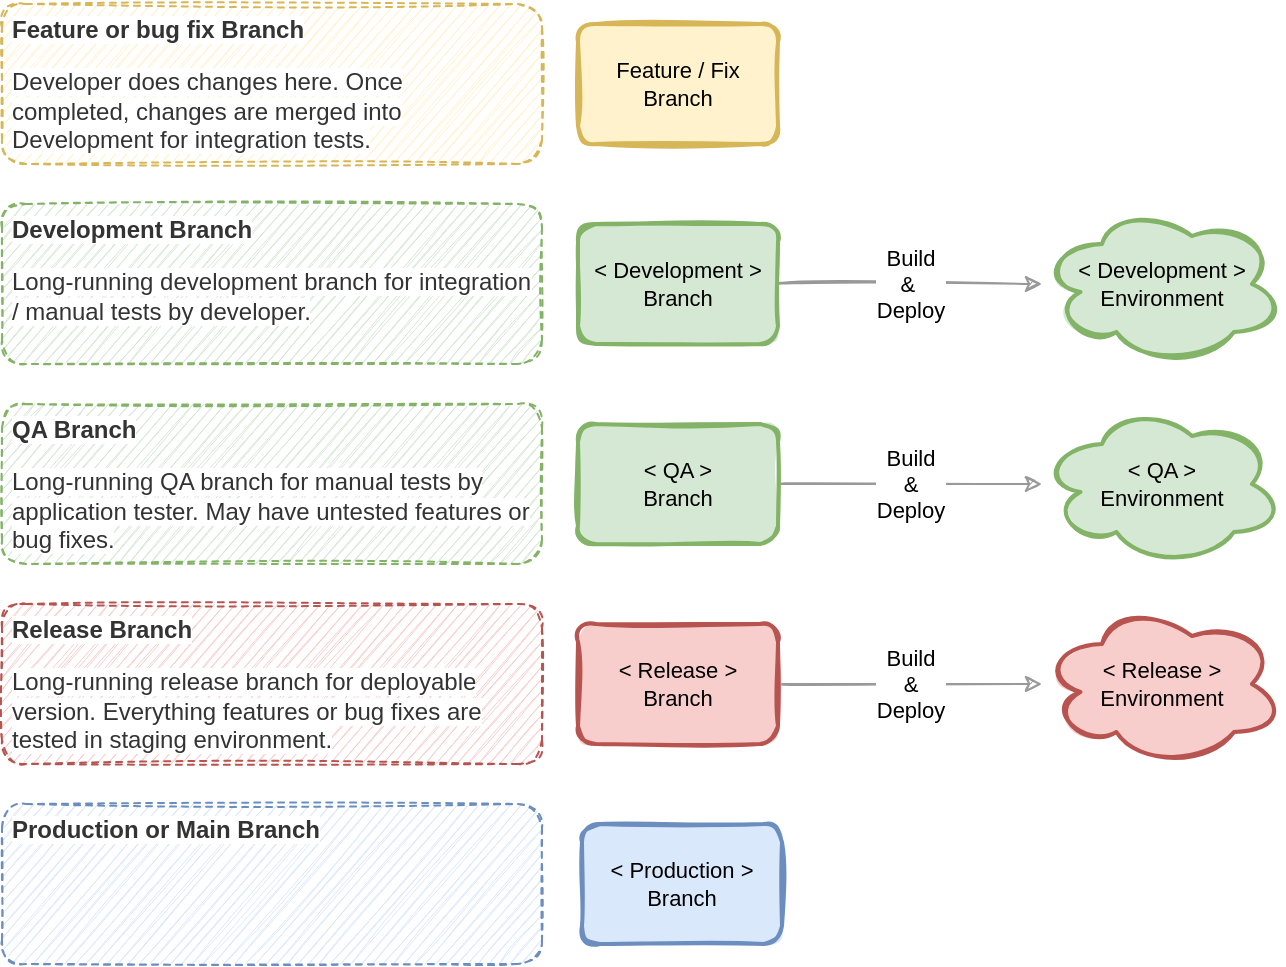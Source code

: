 <mxfile version="19.0.3" type="device" pages="5"><diagram name="01-branches" id="UwLsfor8yY6dXrM3Ny1X"><mxGraphModel dx="868" dy="561" grid="1" gridSize="10" guides="1" tooltips="1" connect="1" arrows="1" fold="1" page="1" pageScale="1" pageWidth="1169" pageHeight="827" math="0" shadow="0"><root><mxCell id="WTmjuukukHo_UXlWdR5i-0"/><mxCell id="WTmjuukukHo_UXlWdR5i-1" parent="WTmjuukukHo_UXlWdR5i-0"/><mxCell id="WTmjuukukHo_UXlWdR5i-2" value="Build&lt;br style=&quot;font-size: 11px;&quot;&gt;&amp;amp;&amp;nbsp;&lt;br style=&quot;font-size: 11px;&quot;&gt;Deploy" style="edgeStyle=orthogonalEdgeStyle;sketch=1;orthogonalLoop=1;jettySize=auto;html=1;strokeWidth=1;curved=1;fillColor=#d5e8d4;strokeColor=#999999;fontSize=11;" parent="WTmjuukukHo_UXlWdR5i-1" source="WTmjuukukHo_UXlWdR5i-3" target="WTmjuukukHo_UXlWdR5i-17" edge="1"><mxGeometry relative="1" as="geometry"/></mxCell><mxCell id="WTmjuukukHo_UXlWdR5i-3" value="&amp;lt; Development &amp;gt;&lt;br style=&quot;font-size: 11px;&quot;&gt;Branch" style="rounded=1;whiteSpace=wrap;html=1;sketch=1;fillColor=#d5e8d4;strokeColor=#82b366;strokeWidth=2;fillStyle=solid;fontSize=11;" parent="WTmjuukukHo_UXlWdR5i-1" vertex="1"><mxGeometry x="388" y="290" width="100" height="60" as="geometry"/></mxCell><mxCell id="WTmjuukukHo_UXlWdR5i-6" value="Feature / Fix&lt;br style=&quot;font-size: 11px;&quot;&gt;Branch" style="rounded=1;whiteSpace=wrap;html=1;sketch=1;strokeWidth=2;fillColor=#fff2cc;strokeColor=#d6b656;fillStyle=solid;fontSize=11;" parent="WTmjuukukHo_UXlWdR5i-1" vertex="1"><mxGeometry x="388" y="190" width="100" height="60" as="geometry"/></mxCell><mxCell id="WTmjuukukHo_UXlWdR5i-9" value="&amp;lt; Production &amp;gt;&lt;br style=&quot;font-size: 11px;&quot;&gt;Branch" style="rounded=1;whiteSpace=wrap;html=1;sketch=1;strokeWidth=2;fillColor=#dae8fc;strokeColor=#6c8ebf;fillStyle=solid;fontSize=11;" parent="WTmjuukukHo_UXlWdR5i-1" vertex="1"><mxGeometry x="390" y="590" width="100" height="60" as="geometry"/></mxCell><mxCell id="WTmjuukukHo_UXlWdR5i-10" value="Build&lt;br style=&quot;font-size: 11px;&quot;&gt;&amp;amp; &lt;br style=&quot;font-size: 11px;&quot;&gt;Deploy" style="edgeStyle=orthogonalEdgeStyle;sketch=1;orthogonalLoop=1;jettySize=auto;html=1;strokeWidth=1;curved=1;fillColor=#d5e8d4;strokeColor=#999999;fontSize=11;" parent="WTmjuukukHo_UXlWdR5i-1" source="WTmjuukukHo_UXlWdR5i-12" target="WTmjuukukHo_UXlWdR5i-16" edge="1"><mxGeometry relative="1" as="geometry"><mxPoint x="628" y="390" as="targetPoint"/></mxGeometry></mxCell><mxCell id="WTmjuukukHo_UXlWdR5i-12" value="&amp;lt; QA &amp;gt;&lt;br style=&quot;font-size: 11px;&quot;&gt;Branch" style="rounded=1;whiteSpace=wrap;html=1;sketch=1;fillColor=#d5e8d4;strokeColor=#82b366;strokeWidth=2;fillStyle=solid;fontSize=11;" parent="WTmjuukukHo_UXlWdR5i-1" vertex="1"><mxGeometry x="388" y="390" width="100" height="60" as="geometry"/></mxCell><mxCell id="WTmjuukukHo_UXlWdR5i-13" value="Build&lt;br style=&quot;font-size: 11px;&quot;&gt;&amp;amp; &lt;br style=&quot;font-size: 11px;&quot;&gt;Deploy" style="edgeStyle=orthogonalEdgeStyle;sketch=1;orthogonalLoop=1;jettySize=auto;html=1;strokeWidth=1;curved=1;fillColor=#f8cecc;strokeColor=#999999;fontSize=11;" parent="WTmjuukukHo_UXlWdR5i-1" source="WTmjuukukHo_UXlWdR5i-14" target="WTmjuukukHo_UXlWdR5i-15" edge="1"><mxGeometry relative="1" as="geometry"><mxPoint x="630" y="480" as="targetPoint"/></mxGeometry></mxCell><mxCell id="WTmjuukukHo_UXlWdR5i-14" value="&amp;lt; Release &amp;gt;&lt;br style=&quot;font-size: 11px;&quot;&gt;Branch" style="rounded=1;whiteSpace=wrap;html=1;sketch=1;fillColor=#f8cecc;strokeColor=#b85450;strokeWidth=2;fillStyle=solid;fontSize=11;" parent="WTmjuukukHo_UXlWdR5i-1" vertex="1"><mxGeometry x="388" y="490" width="100" height="60" as="geometry"/></mxCell><mxCell id="WTmjuukukHo_UXlWdR5i-15" value="&amp;lt; Release &amp;gt;&lt;br style=&quot;font-size: 11px;&quot;&gt;Environment" style="ellipse;shape=cloud;whiteSpace=wrap;html=1;sketch=1;fillColor=#f8cecc;strokeColor=#b85450;strokeWidth=2;fillStyle=solid;fontSize=11;" parent="WTmjuukukHo_UXlWdR5i-1" vertex="1"><mxGeometry x="620" y="480" width="120" height="80" as="geometry"/></mxCell><mxCell id="WTmjuukukHo_UXlWdR5i-16" value="&amp;lt; QA &amp;gt;&lt;br style=&quot;font-size: 11px;&quot;&gt;Environment" style="ellipse;shape=cloud;whiteSpace=wrap;html=1;sketch=1;fillColor=#d5e8d4;strokeColor=#82b366;strokeWidth=2;fillStyle=solid;fontSize=11;" parent="WTmjuukukHo_UXlWdR5i-1" vertex="1"><mxGeometry x="620" y="380" width="120" height="80" as="geometry"/></mxCell><mxCell id="WTmjuukukHo_UXlWdR5i-17" value="&amp;lt; Development &amp;gt;&lt;br style=&quot;font-size: 11px;&quot;&gt;Environment" style="ellipse;shape=cloud;whiteSpace=wrap;html=1;sketch=1;fillColor=#d5e8d4;strokeColor=#82b366;strokeWidth=2;fillStyle=solid;fontSize=11;" parent="WTmjuukukHo_UXlWdR5i-1" vertex="1"><mxGeometry x="620" y="280" width="120" height="80" as="geometry"/></mxCell><mxCell id="B_kQ8eZGriGWh-Do3jRu-5" value="&lt;h1 style=&quot;font-size: 12px&quot;&gt;&lt;span style=&quot;color: rgb(51 , 51 , 51) ; font-family: &amp;quot;source sans pro&amp;quot; , sans-serif ; background-color: rgb(255 , 255 , 255)&quot;&gt;Feature or bug fix Branch&lt;/span&gt;&lt;br&gt;&lt;/h1&gt;&lt;p style=&quot;font-size: 12px&quot;&gt;&lt;span style=&quot;color: rgb(51 , 51 , 51) ; font-family: &amp;quot;source sans pro&amp;quot; , sans-serif ; background-color: rgb(255 , 255 , 255)&quot;&gt;&lt;font style=&quot;font-size: 12px&quot;&gt;Developer does changes here.&amp;nbsp;&lt;/font&gt;&lt;/span&gt;&lt;span style=&quot;color: rgb(51 , 51 , 51) ; font-family: &amp;quot;source sans pro&amp;quot; , sans-serif ; background-color: rgb(255 , 255 , 255)&quot;&gt;Once completed,&amp;nbsp;&lt;/span&gt;&lt;span style=&quot;background-color: rgb(255 , 255 , 255) ; color: rgb(51 , 51 , 51) ; font-family: &amp;quot;source sans pro&amp;quot; , sans-serif&quot;&gt;changes are merged into Development for integration tests.&lt;/span&gt;&lt;/p&gt;" style="text;html=1;strokeColor=#d6b656;fillColor=#fff2cc;spacing=5;spacingTop=-12;whiteSpace=wrap;overflow=hidden;rounded=1;sketch=1;fontSize=14;perimeterSpacing=0;dashed=1;" parent="WTmjuukukHo_UXlWdR5i-1" vertex="1"><mxGeometry x="100" y="180" width="270" height="80" as="geometry"/></mxCell><mxCell id="B_kQ8eZGriGWh-Do3jRu-6" value="&lt;h1 style=&quot;font-size: 12px&quot;&gt;&lt;span style=&quot;color: rgb(51 , 51 , 51) ; font-family: &amp;#34;source sans pro&amp;#34; , sans-serif ; background-color: rgb(255 , 255 , 255)&quot;&gt;Release Branch&lt;/span&gt;&lt;br&gt;&lt;/h1&gt;&lt;p style=&quot;font-size: 12px&quot;&gt;&lt;font color=&quot;#333333&quot; face=&quot;source sans pro, sans-serif&quot;&gt;&lt;span style=&quot;background-color: rgb(255 , 255 , 255)&quot;&gt;Long-running release branch for deployable version. Everything features or bug fixes are tested in staging environment.&lt;/span&gt;&lt;/font&gt;&lt;/p&gt;" style="text;html=1;strokeColor=#b85450;fillColor=#f8cecc;spacing=5;spacingTop=-12;whiteSpace=wrap;overflow=hidden;rounded=1;sketch=1;fontSize=14;perimeterSpacing=0;dashed=1;" parent="WTmjuukukHo_UXlWdR5i-1" vertex="1"><mxGeometry x="100" y="480" width="270" height="80" as="geometry"/></mxCell><mxCell id="B_kQ8eZGriGWh-Do3jRu-7" value="&lt;h1 style=&quot;font-size: 12px&quot;&gt;&lt;span style=&quot;color: rgb(51 , 51 , 51) ; font-family: &amp;quot;source sans pro&amp;quot; , sans-serif ; background-color: rgb(255 , 255 , 255)&quot;&gt;QA Branch&lt;/span&gt;&lt;br&gt;&lt;/h1&gt;&lt;p style=&quot;font-size: 12px&quot;&gt;&lt;font color=&quot;#333333&quot; face=&quot;source sans pro, sans-serif&quot;&gt;&lt;span style=&quot;background-color: rgb(255 , 255 , 255)&quot;&gt;Long-running QA branch for manual tests by application tester. May have untested features or bug fixes.&lt;/span&gt;&lt;/font&gt;&lt;/p&gt;" style="text;html=1;strokeColor=#82b366;fillColor=#d5e8d4;spacing=5;spacingTop=-12;whiteSpace=wrap;overflow=hidden;rounded=1;sketch=1;fontSize=14;perimeterSpacing=0;dashed=1;" parent="WTmjuukukHo_UXlWdR5i-1" vertex="1"><mxGeometry x="100" y="380" width="270" height="80" as="geometry"/></mxCell><mxCell id="B_kQ8eZGriGWh-Do3jRu-8" value="&lt;h1 style=&quot;font-size: 12px&quot;&gt;&lt;span style=&quot;color: rgb(51 , 51 , 51) ; font-family: &amp;quot;source sans pro&amp;quot; , sans-serif ; background-color: rgb(255 , 255 , 255)&quot;&gt;Development Branch&lt;/span&gt;&lt;br&gt;&lt;/h1&gt;&lt;p style=&quot;font-size: 12px&quot;&gt;&lt;font color=&quot;#333333&quot; face=&quot;source sans pro, sans-serif&quot;&gt;&lt;span style=&quot;background-color: rgb(255 , 255 , 255)&quot;&gt;Long-running development branch for integration / manual tests by developer.&lt;/span&gt;&lt;/font&gt;&lt;/p&gt;" style="text;html=1;strokeColor=#82b366;fillColor=#d5e8d4;spacing=5;spacingTop=-12;whiteSpace=wrap;overflow=hidden;rounded=1;sketch=1;fontSize=14;perimeterSpacing=0;dashed=1;" parent="WTmjuukukHo_UXlWdR5i-1" vertex="1"><mxGeometry x="100" y="280" width="270" height="80" as="geometry"/></mxCell><mxCell id="64NKlR6oEz61zrU1d1hk-0" value="&lt;h1 style=&quot;font-size: 12px&quot;&gt;&lt;span style=&quot;color: rgb(51 , 51 , 51) ; font-family: &amp;quot;source sans pro&amp;quot; , sans-serif ; background-color: rgb(255 , 255 , 255)&quot;&gt;Production or Main Branch&lt;/span&gt;&lt;br&gt;&lt;/h1&gt;&lt;p style=&quot;font-size: 12px&quot;&gt;&lt;br&gt;&lt;/p&gt;" style="text;html=1;strokeColor=#6c8ebf;fillColor=#dae8fc;spacing=5;spacingTop=-12;whiteSpace=wrap;overflow=hidden;rounded=1;sketch=1;fontSize=14;perimeterSpacing=0;dashed=1;" parent="WTmjuukukHo_UXlWdR5i-1" vertex="1"><mxGeometry x="100" y="580" width="270" height="80" as="geometry"/></mxCell></root></mxGraphModel></diagram><diagram id="TjtriEDP-QemBvdkXRWD" name="02-release-flow"><mxGraphModel dx="868" dy="561" grid="1" gridSize="10" guides="1" tooltips="1" connect="1" arrows="1" fold="1" page="1" pageScale="1" pageWidth="1169" pageHeight="827" math="0" shadow="0"><root><mxCell id="5TNXGJoxmM_SdxX1tfQF-0"/><mxCell id="5TNXGJoxmM_SdxX1tfQF-1" parent="5TNXGJoxmM_SdxX1tfQF-0"/><mxCell id="5TNXGJoxmM_SdxX1tfQF-18" value="Build&lt;br style=&quot;font-size: 11px;&quot;&gt;&amp;amp;&lt;br style=&quot;font-size: 11px;&quot;&gt;Deploy" style="edgeStyle=orthogonalEdgeStyle;curved=1;sketch=1;orthogonalLoop=1;jettySize=auto;html=1;exitX=1;exitY=0.5;exitDx=0;exitDy=0;fontSize=11;fontColor=#000000;align=center;labelPosition=center;verticalLabelPosition=middle;verticalAlign=middle;fillColor=#f8cecc;strokeColor=#999999;" parent="5TNXGJoxmM_SdxX1tfQF-1" source="5TNXGJoxmM_SdxX1tfQF-2" target="5TNXGJoxmM_SdxX1tfQF-16" edge="1"><mxGeometry x="0.333" relative="1" as="geometry"><mxPoint as="offset"/></mxGeometry></mxCell><mxCell id="5TNXGJoxmM_SdxX1tfQF-2" value="&amp;lt; Release &amp;gt;&lt;br style=&quot;font-size: 11px;&quot;&gt;Branch" style="rounded=1;whiteSpace=wrap;html=1;sketch=1;fontSize=11;strokeColor=#b85450;strokeWidth=2;fillColor=#f8cecc;fillStyle=solid;" parent="5TNXGJoxmM_SdxX1tfQF-1" vertex="1"><mxGeometry x="320" y="460" width="120" height="60" as="geometry"/></mxCell><mxCell id="5TNXGJoxmM_SdxX1tfQF-17" value="Build&lt;br style=&quot;font-size: 11px;&quot;&gt;&amp;amp;&lt;br style=&quot;font-size: 11px;&quot;&gt;Deploy" style="edgeStyle=orthogonalEdgeStyle;curved=1;sketch=1;orthogonalLoop=1;jettySize=auto;html=1;fontSize=11;fontColor=#000000;strokeColor=#999999;" parent="5TNXGJoxmM_SdxX1tfQF-1" source="5TNXGJoxmM_SdxX1tfQF-3" target="5TNXGJoxmM_SdxX1tfQF-15" edge="1"><mxGeometry x="0.333" relative="1" as="geometry"><mxPoint as="offset"/></mxGeometry></mxCell><mxCell id="zwfURwI5Kc0Sf_cAS95V-5" value="4) Merge&lt;br style=&quot;font-size: 11px;&quot;&gt;Request" style="edgeStyle=orthogonalEdgeStyle;curved=1;sketch=1;orthogonalLoop=1;jettySize=auto;html=1;entryX=1;entryY=0.25;entryDx=0;entryDy=0;fontSize=11;fontColor=#000000;exitX=1;exitY=0.75;exitDx=0;exitDy=0;strokeColor=#999999;fontStyle=1" parent="5TNXGJoxmM_SdxX1tfQF-1" source="5TNXGJoxmM_SdxX1tfQF-3" target="5TNXGJoxmM_SdxX1tfQF-2" edge="1"><mxGeometry relative="1" as="geometry"/></mxCell><mxCell id="VqzqEcUFxkzDgF6Jjb-i-1" value="1) Branch" style="edgeStyle=orthogonalEdgeStyle;curved=1;sketch=1;orthogonalLoop=1;jettySize=auto;html=1;exitX=0;exitY=0.25;exitDx=0;exitDy=0;entryX=0;entryY=0.75;entryDx=0;entryDy=0;strokeColor=#999999;fontSize=11;fontStyle=1" parent="5TNXGJoxmM_SdxX1tfQF-1" source="5TNXGJoxmM_SdxX1tfQF-3" target="5TNXGJoxmM_SdxX1tfQF-5" edge="1"><mxGeometry relative="1" as="geometry"/></mxCell><mxCell id="5TNXGJoxmM_SdxX1tfQF-3" value="&amp;lt; QA &amp;gt;&lt;br style=&quot;font-size: 11px;&quot;&gt;Branch" style="rounded=1;whiteSpace=wrap;html=1;sketch=1;fontSize=11;strokeColor=#82b366;strokeWidth=2;fillColor=#d5e8d4;fillStyle=solid;" parent="5TNXGJoxmM_SdxX1tfQF-1" vertex="1"><mxGeometry x="320" y="363.5" width="120" height="60" as="geometry"/></mxCell><mxCell id="zwfURwI5Kc0Sf_cAS95V-6" value="2) Cherry &lt;br&gt;Pick" style="edgeStyle=orthogonalEdgeStyle;curved=1;sketch=1;orthogonalLoop=1;jettySize=auto;html=1;fontSize=11;fontColor=#000000;exitX=0;exitY=0.25;exitDx=0;exitDy=0;entryX=0;entryY=0.75;entryDx=0;entryDy=0;strokeColor=#999999;fontStyle=1" parent="5TNXGJoxmM_SdxX1tfQF-1" source="5TNXGJoxmM_SdxX1tfQF-5" target="5TNXGJoxmM_SdxX1tfQF-6" edge="1"><mxGeometry relative="1" as="geometry"/></mxCell><mxCell id="VqzqEcUFxkzDgF6Jjb-i-0" value="3) Merge" style="edgeStyle=orthogonalEdgeStyle;orthogonalLoop=1;jettySize=auto;html=1;exitX=1;exitY=0.75;exitDx=0;exitDy=0;entryX=1;entryY=0.25;entryDx=0;entryDy=0;curved=1;sketch=1;strokeColor=#999999;fontSize=11;fontStyle=1" parent="5TNXGJoxmM_SdxX1tfQF-1" source="5TNXGJoxmM_SdxX1tfQF-5" target="5TNXGJoxmM_SdxX1tfQF-3" edge="1"><mxGeometry relative="1" as="geometry"/></mxCell><mxCell id="5TNXGJoxmM_SdxX1tfQF-5" value="Feature / Fix&lt;br style=&quot;font-size: 11px;&quot;&gt;Branch" style="rounded=1;whiteSpace=wrap;html=1;sketch=1;fontSize=11;strokeColor=#d6b656;strokeWidth=2;fillColor=#fff2cc;fillStyle=solid;" parent="5TNXGJoxmM_SdxX1tfQF-1" vertex="1"><mxGeometry x="320" y="260" width="120" height="60" as="geometry"/></mxCell><mxCell id="5TNXGJoxmM_SdxX1tfQF-14" value="Build&lt;br style=&quot;font-size: 11px;&quot;&gt;&amp;amp;&lt;br style=&quot;font-size: 11px;&quot;&gt;Deploy" style="edgeStyle=orthogonalEdgeStyle;curved=1;sketch=1;orthogonalLoop=1;jettySize=auto;html=1;fontSize=11;fontColor=#000000;strokeColor=#999999;" parent="5TNXGJoxmM_SdxX1tfQF-1" source="5TNXGJoxmM_SdxX1tfQF-6" target="5TNXGJoxmM_SdxX1tfQF-13" edge="1"><mxGeometry x="0.333" relative="1" as="geometry"><mxPoint as="offset"/></mxGeometry></mxCell><mxCell id="5TNXGJoxmM_SdxX1tfQF-6" value="&amp;lt; Development &amp;gt;&lt;br style=&quot;font-size: 11px;&quot;&gt;Branch" style="rounded=1;whiteSpace=wrap;html=1;sketch=1;fontSize=11;strokeColor=#82b366;strokeWidth=2;fillColor=#d5e8d4;fillStyle=solid;" parent="5TNXGJoxmM_SdxX1tfQF-1" vertex="1"><mxGeometry x="320" y="160" width="120" height="60" as="geometry"/></mxCell><mxCell id="5TNXGJoxmM_SdxX1tfQF-13" value="&amp;lt; Development &amp;gt;&lt;br style=&quot;font-size: 11px;&quot;&gt;Environment" style="ellipse;shape=cloud;whiteSpace=wrap;html=1;rounded=1;sketch=1;fontSize=11;strokeColor=#82b366;strokeWidth=2;fillColor=#d5e8d4;fillStyle=solid;" parent="5TNXGJoxmM_SdxX1tfQF-1" vertex="1"><mxGeometry x="560" y="150" width="120" height="80" as="geometry"/></mxCell><mxCell id="5TNXGJoxmM_SdxX1tfQF-15" value="&amp;lt; QA &amp;gt;&lt;br style=&quot;font-size: 11px;&quot;&gt;Environment" style="ellipse;shape=cloud;whiteSpace=wrap;html=1;rounded=1;sketch=1;fontSize=11;strokeColor=#82b366;strokeWidth=2;fillColor=#d5e8d4;fillStyle=solid;" parent="5TNXGJoxmM_SdxX1tfQF-1" vertex="1"><mxGeometry x="560" y="353.5" width="120" height="80" as="geometry"/></mxCell><mxCell id="5TNXGJoxmM_SdxX1tfQF-16" value="&amp;lt; Release &amp;gt;&lt;br style=&quot;font-size: 11px;&quot;&gt;Environment" style="ellipse;shape=cloud;whiteSpace=wrap;html=1;rounded=1;sketch=1;fontSize=11;strokeColor=#b85450;strokeWidth=2;fillColor=#f8cecc;fillStyle=solid;" parent="5TNXGJoxmM_SdxX1tfQF-1" vertex="1"><mxGeometry x="560" y="450" width="120" height="80" as="geometry"/></mxCell><mxCell id="MieAH_NZn8xL6o7VeQ_m-1" value="Code &lt;br style=&quot;font-size: 11px;&quot;&gt;Change" style="edgeStyle=orthogonalEdgeStyle;curved=1;sketch=1;orthogonalLoop=1;jettySize=auto;html=1;strokeColor=#999999;fontSize=11;" parent="5TNXGJoxmM_SdxX1tfQF-1" source="TPv-o4WDGdNEsKCg_89w-0" target="5TNXGJoxmM_SdxX1tfQF-5" edge="1"><mxGeometry relative="1" as="geometry"/></mxCell><mxCell id="TPv-o4WDGdNEsKCg_89w-0" value="Developer" style="shape=umlActor;verticalLabelPosition=middle;verticalAlign=middle;html=1;outlineConnect=0;sketch=1;labelPosition=left;align=right;fillColor=#d5e8d4;strokeColor=#82b366;strokeWidth=2;fillStyle=solid;fontSize=11;" parent="5TNXGJoxmM_SdxX1tfQF-1" vertex="1"><mxGeometry x="160" y="270" width="40" height="40" as="geometry"/></mxCell><mxCell id="MChHFaAsSkDLodHCaFhG-1" value="Update&lt;br style=&quot;font-size: 11px;&quot;&gt;Version" style="edgeStyle=orthogonalEdgeStyle;curved=1;sketch=1;orthogonalLoop=1;jettySize=auto;html=1;fillColor=#f8cecc;strokeColor=#999999;fontSize=11;" parent="5TNXGJoxmM_SdxX1tfQF-1" source="MChHFaAsSkDLodHCaFhG-0" target="5TNXGJoxmM_SdxX1tfQF-2" edge="1"><mxGeometry relative="1" as="geometry"/></mxCell><mxCell id="MChHFaAsSkDLodHCaFhG-0" value="Senior&lt;br style=&quot;font-size: 11px;&quot;&gt;Developer" style="shape=umlActor;verticalLabelPosition=middle;verticalAlign=middle;html=1;outlineConnect=0;sketch=1;labelPosition=left;align=right;strokeWidth=2;fillColor=#f8cecc;strokeColor=#b85450;fillStyle=solid;fontSize=11;" parent="5TNXGJoxmM_SdxX1tfQF-1" vertex="1"><mxGeometry x="160" y="470" width="40" height="40" as="geometry"/></mxCell><mxCell id="Dg-tGoXzZZtuBTokIbde-1" value="Manual&lt;br style=&quot;font-size: 11px;&quot;&gt;Tests" style="edgeStyle=orthogonalEdgeStyle;curved=1;sketch=1;orthogonalLoop=1;jettySize=auto;html=1;strokeColor=#999999;fontSize=11;" parent="5TNXGJoxmM_SdxX1tfQF-1" source="Dg-tGoXzZZtuBTokIbde-0" target="5TNXGJoxmM_SdxX1tfQF-15" edge="1"><mxGeometry x="0.333" relative="1" as="geometry"><mxPoint as="offset"/></mxGeometry></mxCell><mxCell id="Dg-tGoXzZZtuBTokIbde-0" value="Tester" style="shape=umlActor;verticalLabelPosition=middle;verticalAlign=middle;html=1;outlineConnect=0;sketch=1;labelPosition=right;align=left;fillColor=#d5e8d4;strokeColor=#82b366;strokeWidth=2;fillStyle=solid;fontSize=11;" parent="5TNXGJoxmM_SdxX1tfQF-1" vertex="1"><mxGeometry x="800" y="373.5" width="40" height="40" as="geometry"/></mxCell><mxCell id="Nr4z-AAyvO7qnvsBM4Hw-3" value="Tests" style="edgeStyle=orthogonalEdgeStyle;rounded=0;orthogonalLoop=1;jettySize=auto;html=1;exitX=0;exitY=0.5;exitDx=0;exitDy=0;sketch=1;fillColor=#f8cecc;strokeColor=#999999;fontSize=11;" edge="1" parent="5TNXGJoxmM_SdxX1tfQF-1" source="Nr4z-AAyvO7qnvsBM4Hw-2" target="5TNXGJoxmM_SdxX1tfQF-16"><mxGeometry x="0.2" relative="1" as="geometry"><mxPoint as="offset"/></mxGeometry></mxCell><mxCell id="Nr4z-AAyvO7qnvsBM4Hw-2" value="Automated&lt;br style=&quot;font-size: 11px;&quot;&gt;Tests" style="shape=process;whiteSpace=wrap;html=1;backgroundOutline=1;rounded=1;sketch=1;fillColor=#f8cecc;strokeColor=#b85450;fillStyle=solid;fontSize=11;" vertex="1" parent="5TNXGJoxmM_SdxX1tfQF-1"><mxGeometry x="780" y="460" width="80" height="60" as="geometry"/></mxCell></root></mxGraphModel></diagram><diagram id="vqHY-D23pCLy9ytnbj1M" name="03-release-example"><mxGraphModel dx="868" dy="561" grid="1" gridSize="10" guides="1" tooltips="1" connect="1" arrows="1" fold="1" page="1" pageScale="1" pageWidth="1169" pageHeight="827" math="0" shadow="0"><root><mxCell id="Yg2m3FL2VqrHBm8p-ph7-0"/><mxCell id="Yg2m3FL2VqrHBm8p-ph7-1" parent="Yg2m3FL2VqrHBm8p-ph7-0"/><mxCell id="v9o2um8GEs6qzrCu0d7F-7" style="edgeStyle=orthogonalEdgeStyle;sketch=1;orthogonalLoop=1;jettySize=auto;html=1;endArrow=classic;endFill=1;curved=1;startArrow=none;exitX=1;exitY=0.5;exitDx=0;exitDy=0;strokeColor=#999999;fontSize=11;" parent="Yg2m3FL2VqrHBm8p-ph7-1" source="GhdYwpjAnjG--Py-eMKh-3" edge="1" target="unThrDp-OLi8JqbNM2Ww-0"><mxGeometry relative="1" as="geometry"><mxPoint x="920" y="480" as="targetPoint"/><mxPoint x="910" y="480" as="sourcePoint"/></mxGeometry></mxCell><mxCell id="v9o2um8GEs6qzrCu0d7F-1" value="&amp;lt; Release &amp;gt;&lt;br style=&quot;font-size: 11px;&quot;&gt;Branch" style="rounded=1;whiteSpace=wrap;html=1;sketch=1;fontSize=11;strokeColor=#b85450;strokeWidth=2;fillColor=#f8cecc;fillStyle=solid;" parent="Yg2m3FL2VqrHBm8p-ph7-1" vertex="1"><mxGeometry x="120" y="450" width="100" height="60" as="geometry"/></mxCell><mxCell id="v9o2um8GEs6qzrCu0d7F-2" value="&amp;lt; QA &amp;gt;&lt;br style=&quot;font-size: 11px;&quot;&gt;Branch" style="rounded=1;whiteSpace=wrap;html=1;sketch=1;fontSize=11;strokeColor=#82b366;strokeWidth=2;fillColor=#d5e8d4;fillStyle=solid;" parent="Yg2m3FL2VqrHBm8p-ph7-1" vertex="1"><mxGeometry x="120" y="370" width="100" height="60" as="geometry"/></mxCell><mxCell id="ZuF3woCpw3KsGtVo9Fj6-0" value="Merge" style="edgeStyle=orthogonalEdgeStyle;sketch=1;orthogonalLoop=1;jettySize=auto;html=1;endArrow=classic;endFill=1;startArrow=none;entryX=0.5;entryY=0;entryDx=0;entryDy=0;curved=1;exitX=1;exitY=0.5;exitDx=0;exitDy=0;strokeColor=#999999;fontSize=10;fontColor=#333333;" parent="Yg2m3FL2VqrHBm8p-ph7-1" source="QZbsE6HI42atGYQMrqyR-6" target="ZuF3woCpw3KsGtVo9Fj6-9" edge="1"><mxGeometry x="0.7" relative="1" as="geometry"><mxPoint x="680" y="300" as="targetPoint"/><mxPoint x="640" y="310" as="sourcePoint"/><mxPoint as="offset"/></mxGeometry></mxCell><mxCell id="v9o2um8GEs6qzrCu0d7F-4" value="&amp;lt; Development &amp;gt;&lt;br style=&quot;font-size: 11px;&quot;&gt;Branch" style="rounded=1;whiteSpace=wrap;html=1;sketch=1;fontSize=11;strokeColor=#82b366;strokeWidth=2;fillColor=#d5e8d4;fillStyle=solid;" parent="Yg2m3FL2VqrHBm8p-ph7-1" vertex="1"><mxGeometry x="120" y="130" width="100" height="60" as="geometry"/></mxCell><mxCell id="v9o2um8GEs6qzrCu0d7F-11" value="" style="edgeStyle=orthogonalEdgeStyle;sketch=1;orthogonalLoop=1;jettySize=auto;html=1;entryX=0;entryY=0.5;entryDx=0;entryDy=0;endArrow=classic;endFill=1;curved=1;exitX=0.5;exitY=0;exitDx=0;exitDy=0;strokeColor=#999999;fontSize=11;" parent="Yg2m3FL2VqrHBm8p-ph7-1" source="v9o2um8GEs6qzrCu0d7F-9" target="QZbsE6HI42atGYQMrqyR-6" edge="1"><mxGeometry relative="1" as="geometry"><mxPoint x="560" y="310" as="targetPoint"/></mxGeometry></mxCell><mxCell id="v9o2um8GEs6qzrCu0d7F-9" value="" style="ellipse;whiteSpace=wrap;html=1;aspect=fixed;sketch=1;fillColor=#fff2cc;strokeColor=#d6b656;fillStyle=hachure;gradientColor=#ffffff;dashed=1;fontSize=11;" parent="Yg2m3FL2VqrHBm8p-ph7-1" vertex="1"><mxGeometry x="270" y="390" width="20" height="20" as="geometry"/></mxCell><mxCell id="v9o2um8GEs6qzrCu0d7F-13" value="" style="edgeStyle=orthogonalEdgeStyle;orthogonalLoop=1;jettySize=auto;html=1;sketch=1;endArrow=classic;endFill=1;startArrow=none;curved=1;exitX=1;exitY=0.5;exitDx=0;exitDy=0;strokeColor=#999999;fontSize=11;" parent="Yg2m3FL2VqrHBm8p-ph7-1" source="GhdYwpjAnjG--Py-eMKh-0" edge="1" target="unThrDp-OLi8JqbNM2Ww-1"><mxGeometry relative="1" as="geometry"><mxPoint x="920" y="400" as="targetPoint"/><mxPoint x="870" y="400" as="sourcePoint"/></mxGeometry></mxCell><mxCell id="ZuF3woCpw3KsGtVo9Fj6-9" value="" style="ellipse;whiteSpace=wrap;html=1;aspect=fixed;sketch=1;fillColor=#fff2cc;strokeColor=#d6b656;fillStyle=solid;fontSize=11;" parent="Yg2m3FL2VqrHBm8p-ph7-1" vertex="1"><mxGeometry x="390" y="390" width="20" height="20" as="geometry"/></mxCell><mxCell id="ZuF3woCpw3KsGtVo9Fj6-12" value="" style="edgeStyle=orthogonalEdgeStyle;orthogonalLoop=1;jettySize=auto;html=1;sketch=1;endArrow=none;endFill=1;startArrow=none;curved=1;strokeColor=#999999;fontSize=11;" parent="Yg2m3FL2VqrHBm8p-ph7-1" source="v9o2um8GEs6qzrCu0d7F-9" target="ZuF3woCpw3KsGtVo9Fj6-9" edge="1"><mxGeometry relative="1" as="geometry"><mxPoint x="1240" y="400" as="targetPoint"/><mxPoint x="568" y="400" as="sourcePoint"/></mxGeometry></mxCell><mxCell id="QZbsE6HI42atGYQMrqyR-0" value="Fix A" style="rounded=1;whiteSpace=wrap;html=1;sketch=1;fontSize=11;strokeColor=#d6b656;strokeWidth=2;fillColor=#fff2cc;fillStyle=solid;" parent="Yg2m3FL2VqrHBm8p-ph7-1" vertex="1"><mxGeometry x="120" y="220" width="100" height="40" as="geometry"/></mxCell><mxCell id="QZbsE6HI42atGYQMrqyR-1" value="Enhance B" style="rounded=1;whiteSpace=wrap;html=1;sketch=1;fontSize=11;strokeColor=#d6b656;strokeWidth=2;fillColor=#fff2cc;fillStyle=solid;" parent="Yg2m3FL2VqrHBm8p-ph7-1" vertex="1"><mxGeometry x="120" y="300" width="100" height="40" as="geometry"/></mxCell><mxCell id="VVMiK6A9G-UGREF6VkKe-15" style="edgeStyle=orthogonalEdgeStyle;curved=1;sketch=1;orthogonalLoop=1;jettySize=auto;html=1;exitX=1;exitY=0.5;exitDx=0;exitDy=0;entryX=0;entryY=0.5;entryDx=0;entryDy=0;endArrow=none;endFill=0;strokeColor=#999999;fontSize=11;" parent="Yg2m3FL2VqrHBm8p-ph7-1" source="QZbsE6HI42atGYQMrqyR-6" target="VVMiK6A9G-UGREF6VkKe-11" edge="1"><mxGeometry relative="1" as="geometry"/></mxCell><mxCell id="kMsu2iotOhZ1uggKSwc7-3" value="Cherry &lt;br style=&quot;font-size: 10px;&quot;&gt;Pick" style="edgeStyle=orthogonalEdgeStyle;curved=1;sketch=1;orthogonalLoop=1;jettySize=auto;html=1;exitX=1;exitY=0.5;exitDx=0;exitDy=0;entryX=0.5;entryY=1;entryDx=0;entryDy=0;endArrow=classic;endFill=1;strokeColor=#999999;fontSize=10;fontColor=#333333;" parent="Yg2m3FL2VqrHBm8p-ph7-1" source="QZbsE6HI42atGYQMrqyR-6" target="kMsu2iotOhZ1uggKSwc7-1" edge="1"><mxGeometry x="0.5" relative="1" as="geometry"><mxPoint as="offset"/></mxGeometry></mxCell><mxCell id="QZbsE6HI42atGYQMrqyR-6" value="Fix A" style="ellipse;whiteSpace=wrap;html=1;aspect=fixed;labelPosition=center;verticalLabelPosition=top;align=center;verticalAlign=bottom;sketch=1;fillColor=#fff2cc;strokeColor=#d6b656;fillStyle=solid;fontSize=11;" parent="Yg2m3FL2VqrHBm8p-ph7-1" vertex="1"><mxGeometry x="330" y="230" width="20" height="20" as="geometry"/></mxCell><mxCell id="65W0sWX9Bqo-TjeQjzaL-3" value="Test&lt;br style=&quot;font-size: 11px;&quot;&gt;Failed" style="rounded=1;whiteSpace=wrap;html=1;sketch=1;dashed=1;fillColor=#f8cecc;strokeColor=#b85450;glass=0;fontSize=11;" parent="Yg2m3FL2VqrHBm8p-ph7-1" vertex="1"><mxGeometry x="380" y="420" width="40" height="40" as="geometry"/></mxCell><mxCell id="65W0sWX9Bqo-TjeQjzaL-4" value="Test&lt;br style=&quot;font-size: 11px;&quot;&gt;Passed" style="rounded=1;whiteSpace=wrap;html=1;sketch=1;dashed=1;fillColor=#d5e8d4;strokeColor=#82b366;fontSize=11;" parent="Yg2m3FL2VqrHBm8p-ph7-1" vertex="1"><mxGeometry x="560" y="420" width="40" height="40" as="geometry"/></mxCell><mxCell id="65W0sWX9Bqo-TjeQjzaL-5" value="Test&lt;br style=&quot;font-size: 11px;&quot;&gt;Passed" style="rounded=1;whiteSpace=wrap;html=1;sketch=1;dashed=1;fillColor=#d5e8d4;strokeColor=#82b366;fontSize=11;" parent="Yg2m3FL2VqrHBm8p-ph7-1" vertex="1"><mxGeometry x="680" y="420" width="40" height="40" as="geometry"/></mxCell><mxCell id="65W0sWX9Bqo-TjeQjzaL-8" style="edgeStyle=orthogonalEdgeStyle;curved=1;sketch=1;orthogonalLoop=1;jettySize=auto;html=1;exitX=0.5;exitY=1;exitDx=0;exitDy=0;endArrow=classic;endFill=1;fontSize=11;" parent="Yg2m3FL2VqrHBm8p-ph7-1" edge="1"><mxGeometry relative="1" as="geometry"><mxPoint x="650" y="540" as="sourcePoint"/><mxPoint x="650" y="540" as="targetPoint"/></mxGeometry></mxCell><mxCell id="65W0sWX9Bqo-TjeQjzaL-11" value="1.0.0" style="rounded=1;whiteSpace=wrap;html=1;sketch=1;dashed=1;fillColor=#f5f5f5;strokeColor=#666666;fontColor=#333333;fontSize=11;" parent="Yg2m3FL2VqrHBm8p-ph7-1" vertex="1"><mxGeometry x="240" y="500" width="40" height="20" as="geometry"/></mxCell><mxCell id="65W0sWX9Bqo-TjeQjzaL-12" value="1.0.1" style="rounded=1;whiteSpace=wrap;html=1;sketch=1;dashed=1;fillColor=#f5f5f5;strokeColor=#666666;fontColor=#333333;fontSize=11;" parent="Yg2m3FL2VqrHBm8p-ph7-1" vertex="1"><mxGeometry x="840" y="500" width="40" height="20" as="geometry"/></mxCell><mxCell id="VVMiK6A9G-UGREF6VkKe-9" value="Merge" style="edgeStyle=orthogonalEdgeStyle;curved=1;sketch=1;orthogonalLoop=1;jettySize=auto;html=1;exitX=1;exitY=0.5;exitDx=0;exitDy=0;endArrow=classic;endFill=1;strokeColor=#999999;fontSize=10;fontColor=#333333;" parent="Yg2m3FL2VqrHBm8p-ph7-1" source="ZuF3woCpw3KsGtVo9Fj6-35" target="VVMiK6A9G-UGREF6VkKe-7" edge="1"><mxGeometry x="0.5" relative="1" as="geometry"><mxPoint as="offset"/></mxGeometry></mxCell><mxCell id="kMsu2iotOhZ1uggKSwc7-10" value="Cherry&lt;br style=&quot;font-size: 10px;&quot;&gt;Pick" style="edgeStyle=orthogonalEdgeStyle;curved=1;sketch=1;orthogonalLoop=1;jettySize=auto;html=1;exitX=1;exitY=0.5;exitDx=0;exitDy=0;entryX=0.5;entryY=1;entryDx=0;entryDy=0;endArrow=classic;endFill=1;strokeColor=#999999;fontSize=10;fontColor=#333333;" parent="Yg2m3FL2VqrHBm8p-ph7-1" source="ZuF3woCpw3KsGtVo9Fj6-35" target="kMsu2iotOhZ1uggKSwc7-8" edge="1"><mxGeometry x="0.7" relative="1" as="geometry"><mxPoint as="offset"/></mxGeometry></mxCell><mxCell id="ZuF3woCpw3KsGtVo9Fj6-35" value="Enhance B" style="ellipse;whiteSpace=wrap;html=1;aspect=fixed;sketch=1;fillColor=#fff2cc;strokeColor=#d6b656;fillStyle=solid;labelPosition=center;verticalLabelPosition=top;align=center;verticalAlign=bottom;fontSize=11;" parent="Yg2m3FL2VqrHBm8p-ph7-1" vertex="1"><mxGeometry x="510" y="310" width="20" height="20" as="geometry"/></mxCell><mxCell id="5HSeUh67SrQ0NKAEWeIT-5" value="" style="edgeStyle=orthogonalEdgeStyle;orthogonalLoop=1;jettySize=auto;html=1;sketch=1;endArrow=none;endFill=0;curved=1;startArrow=none;entryX=0;entryY=0.5;entryDx=0;entryDy=0;strokeColor=#999999;fontSize=11;" parent="Yg2m3FL2VqrHBm8p-ph7-1" source="v9o2um8GEs6qzrCu0d7F-2" target="v9o2um8GEs6qzrCu0d7F-9" edge="1"><mxGeometry relative="1" as="geometry"><mxPoint x="330" y="400" as="targetPoint"/><mxPoint x="210" y="400" as="sourcePoint"/></mxGeometry></mxCell><mxCell id="Zk2egQMRVvatEZW1UtrY-1" value="DEV-SNAPSHOT" style="rounded=1;whiteSpace=wrap;html=1;sketch=1;dashed=1;fillColor=#f5f5f5;strokeColor=#666666;fontColor=#333333;fontSize=11;" parent="Yg2m3FL2VqrHBm8p-ph7-1" vertex="1"><mxGeometry x="240" y="120" width="100" height="20" as="geometry"/></mxCell><mxCell id="Zk2egQMRVvatEZW1UtrY-2" value="QA-SNAPSHOT" style="rounded=1;whiteSpace=wrap;html=1;sketch=1;dashed=1;fillColor=#f5f5f5;strokeColor=#666666;fontColor=#333333;fontSize=11;" parent="Yg2m3FL2VqrHBm8p-ph7-1" vertex="1"><mxGeometry x="240" y="420" width="100" height="20" as="geometry"/></mxCell><mxCell id="4rSFg_rZIkZG-MlTOvnD-1" value="" style="edgeStyle=orthogonalEdgeStyle;sketch=1;orthogonalLoop=1;jettySize=auto;html=1;endArrow=classic;endFill=1;curved=1;strokeColor=#999999;startArrow=none;fontSize=11;" parent="Yg2m3FL2VqrHBm8p-ph7-1" source="kMsu2iotOhZ1uggKSwc7-4" edge="1" target="unThrDp-OLi8JqbNM2Ww-2"><mxGeometry relative="1" as="geometry"><mxPoint x="920" y="160" as="targetPoint"/><mxPoint x="210" y="160" as="sourcePoint"/></mxGeometry></mxCell><mxCell id="VVMiK6A9G-UGREF6VkKe-6" style="edgeStyle=orthogonalEdgeStyle;curved=1;orthogonalLoop=1;jettySize=auto;html=1;exitX=0.5;exitY=0;exitDx=0;exitDy=0;entryX=0;entryY=0.5;entryDx=0;entryDy=0;endArrow=classic;endFill=1;sketch=1;strokeColor=#999999;fontSize=11;" parent="Yg2m3FL2VqrHBm8p-ph7-1" source="VVMiK6A9G-UGREF6VkKe-1" target="ZuF3woCpw3KsGtVo9Fj6-35" edge="1"><mxGeometry relative="1" as="geometry"/></mxCell><mxCell id="VVMiK6A9G-UGREF6VkKe-1" value="" style="ellipse;whiteSpace=wrap;html=1;aspect=fixed;sketch=1;fillColor=#fff2cc;strokeColor=#d6b656;fillStyle=hachure;gradientColor=#ffffff;dashed=1;fontSize=11;" parent="Yg2m3FL2VqrHBm8p-ph7-1" vertex="1"><mxGeometry x="450" y="390" width="20" height="20" as="geometry"/></mxCell><mxCell id="VVMiK6A9G-UGREF6VkKe-3" value="" style="edgeStyle=orthogonalEdgeStyle;orthogonalLoop=1;jettySize=auto;html=1;sketch=1;endArrow=none;endFill=1;startArrow=none;curved=1;entryX=0;entryY=0.5;entryDx=0;entryDy=0;exitX=1;exitY=0.5;exitDx=0;exitDy=0;strokeColor=#999999;fontSize=11;" parent="Yg2m3FL2VqrHBm8p-ph7-1" source="ZuF3woCpw3KsGtVo9Fj6-9" target="VVMiK6A9G-UGREF6VkKe-1" edge="1"><mxGeometry relative="1" as="geometry"><mxPoint x="650" y="400" as="targetPoint"/><mxPoint x="430" y="400" as="sourcePoint"/></mxGeometry></mxCell><mxCell id="VVMiK6A9G-UGREF6VkKe-7" value="" style="ellipse;whiteSpace=wrap;html=1;aspect=fixed;sketch=1;fillColor=#fff2cc;strokeColor=#d6b656;fillStyle=solid;fontSize=11;" parent="Yg2m3FL2VqrHBm8p-ph7-1" vertex="1"><mxGeometry x="570" y="390" width="20" height="20" as="geometry"/></mxCell><mxCell id="VVMiK6A9G-UGREF6VkKe-8" value="" style="edgeStyle=orthogonalEdgeStyle;orthogonalLoop=1;jettySize=auto;html=1;sketch=1;endArrow=none;endFill=1;startArrow=none;curved=1;entryX=0;entryY=0.5;entryDx=0;entryDy=0;exitX=1;exitY=0.5;exitDx=0;exitDy=0;strokeColor=#999999;fontSize=11;" parent="Yg2m3FL2VqrHBm8p-ph7-1" source="VVMiK6A9G-UGREF6VkKe-1" target="VVMiK6A9G-UGREF6VkKe-7" edge="1"><mxGeometry relative="1" as="geometry"><mxPoint x="650" y="400" as="targetPoint"/><mxPoint x="470" y="400" as="sourcePoint"/></mxGeometry></mxCell><mxCell id="VVMiK6A9G-UGREF6VkKe-18" value="Merge" style="edgeStyle=orthogonalEdgeStyle;curved=1;sketch=1;orthogonalLoop=1;jettySize=auto;html=1;exitX=1;exitY=0.5;exitDx=0;exitDy=0;entryX=0.5;entryY=0;entryDx=0;entryDy=0;endArrow=classic;endFill=1;strokeColor=#999999;fontSize=10;fontColor=#333333;" parent="Yg2m3FL2VqrHBm8p-ph7-1" source="VVMiK6A9G-UGREF6VkKe-11" target="VVMiK6A9G-UGREF6VkKe-16" edge="1"><mxGeometry x="0.7" relative="1" as="geometry"><mxPoint as="offset"/></mxGeometry></mxCell><mxCell id="kMsu2iotOhZ1uggKSwc7-6" value="Cherry&lt;br&gt;Pick" style="edgeStyle=orthogonalEdgeStyle;curved=1;sketch=1;orthogonalLoop=1;jettySize=auto;html=1;exitX=1;exitY=0.5;exitDx=0;exitDy=0;entryX=0.5;entryY=1;entryDx=0;entryDy=0;endArrow=classic;endFill=1;strokeColor=#999999;fontSize=10;fontColor=#333333;" parent="Yg2m3FL2VqrHBm8p-ph7-1" source="VVMiK6A9G-UGREF6VkKe-11" target="kMsu2iotOhZ1uggKSwc7-4" edge="1"><mxGeometry x="0.5" relative="1" as="geometry"><mxPoint as="offset"/></mxGeometry></mxCell><mxCell id="VVMiK6A9G-UGREF6VkKe-11" value="Fix &lt;br style=&quot;font-size: 11px;&quot;&gt;A Again" style="ellipse;whiteSpace=wrap;html=1;aspect=fixed;labelPosition=center;verticalLabelPosition=top;align=center;verticalAlign=bottom;sketch=1;fillColor=#fff2cc;strokeColor=#d6b656;fillStyle=solid;fontSize=11;" parent="Yg2m3FL2VqrHBm8p-ph7-1" vertex="1"><mxGeometry x="630" y="230" width="20" height="20" as="geometry"/></mxCell><mxCell id="VVMiK6A9G-UGREF6VkKe-16" value="" style="ellipse;whiteSpace=wrap;html=1;aspect=fixed;sketch=1;fillColor=#fff2cc;strokeColor=#d6b656;fillStyle=solid;fontSize=11;" parent="Yg2m3FL2VqrHBm8p-ph7-1" vertex="1"><mxGeometry x="690" y="390" width="20" height="20" as="geometry"/></mxCell><mxCell id="VVMiK6A9G-UGREF6VkKe-17" value="" style="edgeStyle=orthogonalEdgeStyle;orthogonalLoop=1;jettySize=auto;html=1;sketch=1;endArrow=none;endFill=1;startArrow=none;curved=1;exitX=1;exitY=0.5;exitDx=0;exitDy=0;strokeColor=#999999;fontSize=11;" parent="Yg2m3FL2VqrHBm8p-ph7-1" source="VVMiK6A9G-UGREF6VkKe-7" target="VVMiK6A9G-UGREF6VkKe-16" edge="1"><mxGeometry relative="1" as="geometry"><mxPoint x="1040" y="400" as="targetPoint"/><mxPoint x="530" y="400" as="sourcePoint"/></mxGeometry></mxCell><mxCell id="VVMiK6A9G-UGREF6VkKe-21" value="" style="ellipse;whiteSpace=wrap;html=1;aspect=fixed;sketch=1;fillColor=#fff2cc;strokeColor=#d6b656;fillStyle=solid;fontSize=11;" parent="Yg2m3FL2VqrHBm8p-ph7-1" vertex="1"><mxGeometry x="790" y="470" width="20" height="20" as="geometry"/></mxCell><mxCell id="VVMiK6A9G-UGREF6VkKe-22" value="" style="edgeStyle=orthogonalEdgeStyle;sketch=1;orthogonalLoop=1;jettySize=auto;html=1;endArrow=none;endFill=1;curved=1;startArrow=none;exitX=1;exitY=0.5;exitDx=0;exitDy=0;strokeColor=#999999;fontSize=11;" parent="Yg2m3FL2VqrHBm8p-ph7-1" source="v9o2um8GEs6qzrCu0d7F-1" target="VVMiK6A9G-UGREF6VkKe-21" edge="1"><mxGeometry relative="1" as="geometry"><mxPoint x="1040" y="480" as="targetPoint"/><mxPoint x="220" y="480" as="sourcePoint"/></mxGeometry></mxCell><mxCell id="kMsu2iotOhZ1uggKSwc7-1" value="" style="ellipse;whiteSpace=wrap;html=1;aspect=fixed;sketch=1;fillColor=#fff2cc;strokeColor=#d6b656;fillStyle=solid;fontSize=11;" parent="Yg2m3FL2VqrHBm8p-ph7-1" vertex="1"><mxGeometry x="390" y="150" width="20" height="20" as="geometry"/></mxCell><mxCell id="kMsu2iotOhZ1uggKSwc7-2" value="" style="edgeStyle=orthogonalEdgeStyle;sketch=1;orthogonalLoop=1;jettySize=auto;html=1;endArrow=none;endFill=1;curved=1;strokeColor=#999999;fontSize=11;" parent="Yg2m3FL2VqrHBm8p-ph7-1" source="v9o2um8GEs6qzrCu0d7F-4" target="kMsu2iotOhZ1uggKSwc7-1" edge="1"><mxGeometry relative="1" as="geometry"><mxPoint x="1030" y="160" as="targetPoint"/><mxPoint x="220" y="160" as="sourcePoint"/></mxGeometry></mxCell><mxCell id="kMsu2iotOhZ1uggKSwc7-4" value="" style="ellipse;whiteSpace=wrap;html=1;aspect=fixed;labelPosition=center;verticalLabelPosition=top;align=center;verticalAlign=bottom;sketch=1;fillColor=#fff2cc;strokeColor=#d6b656;fillStyle=solid;fontSize=11;" parent="Yg2m3FL2VqrHBm8p-ph7-1" vertex="1"><mxGeometry x="690" y="150" width="20" height="20" as="geometry"/></mxCell><mxCell id="kMsu2iotOhZ1uggKSwc7-5" value="" style="edgeStyle=orthogonalEdgeStyle;sketch=1;orthogonalLoop=1;jettySize=auto;html=1;endArrow=none;endFill=1;curved=1;strokeColor=#999999;startArrow=none;fontSize=11;" parent="Yg2m3FL2VqrHBm8p-ph7-1" source="kMsu2iotOhZ1uggKSwc7-8" target="kMsu2iotOhZ1uggKSwc7-4" edge="1"><mxGeometry relative="1" as="geometry"><mxPoint x="1030" y="160" as="targetPoint"/><mxPoint x="410" y="160" as="sourcePoint"/></mxGeometry></mxCell><mxCell id="kMsu2iotOhZ1uggKSwc7-8" value="" style="ellipse;whiteSpace=wrap;html=1;aspect=fixed;labelPosition=center;verticalLabelPosition=top;align=center;verticalAlign=bottom;sketch=1;fillColor=#fff2cc;strokeColor=#d6b656;fillStyle=solid;fontSize=11;" parent="Yg2m3FL2VqrHBm8p-ph7-1" vertex="1"><mxGeometry x="570" y="150" width="20" height="20" as="geometry"/></mxCell><mxCell id="kMsu2iotOhZ1uggKSwc7-9" value="" style="edgeStyle=orthogonalEdgeStyle;sketch=1;orthogonalLoop=1;jettySize=auto;html=1;endArrow=none;endFill=1;curved=1;strokeColor=#999999;startArrow=none;fontSize=11;" parent="Yg2m3FL2VqrHBm8p-ph7-1" source="kMsu2iotOhZ1uggKSwc7-1" target="kMsu2iotOhZ1uggKSwc7-8" edge="1"><mxGeometry relative="1" as="geometry"><mxPoint x="670" y="160" as="targetPoint"/><mxPoint x="410" y="160" as="sourcePoint"/></mxGeometry></mxCell><mxCell id="GhdYwpjAnjG--Py-eMKh-2" value="Merge&lt;br style=&quot;font-size: 10px;&quot;&gt;Request" style="edgeStyle=orthogonalEdgeStyle;curved=1;sketch=1;orthogonalLoop=1;jettySize=auto;html=1;exitX=1;exitY=0.5;exitDx=0;exitDy=0;entryX=0.5;entryY=0;entryDx=0;entryDy=0;endArrow=classic;endFill=1;strokeColor=#999999;fontSize=10;fontColor=#333333;" parent="Yg2m3FL2VqrHBm8p-ph7-1" source="GhdYwpjAnjG--Py-eMKh-0" target="VVMiK6A9G-UGREF6VkKe-21" edge="1"><mxGeometry x="0.4" relative="1" as="geometry"><mxPoint as="offset"/></mxGeometry></mxCell><mxCell id="GhdYwpjAnjG--Py-eMKh-0" value="" style="ellipse;whiteSpace=wrap;html=1;aspect=fixed;sketch=1;fillColor=#fff2cc;strokeColor=#d6b656;fillStyle=hachure;gradientColor=#ffffff;dashed=1;fontSize=11;" parent="Yg2m3FL2VqrHBm8p-ph7-1" vertex="1"><mxGeometry x="750" y="390" width="20" height="20" as="geometry"/></mxCell><mxCell id="GhdYwpjAnjG--Py-eMKh-1" value="" style="edgeStyle=orthogonalEdgeStyle;orthogonalLoop=1;jettySize=auto;html=1;sketch=1;endArrow=none;endFill=1;startArrow=none;curved=1;exitX=1;exitY=0.5;exitDx=0;exitDy=0;strokeColor=#999999;fontSize=11;" parent="Yg2m3FL2VqrHBm8p-ph7-1" source="VVMiK6A9G-UGREF6VkKe-16" target="GhdYwpjAnjG--Py-eMKh-0" edge="1"><mxGeometry relative="1" as="geometry"><mxPoint x="1040" y="400" as="targetPoint"/><mxPoint x="730" y="400" as="sourcePoint"/></mxGeometry></mxCell><mxCell id="GhdYwpjAnjG--Py-eMKh-3" value="" style="ellipse;whiteSpace=wrap;html=1;aspect=fixed;sketch=1;fillColor=#fff2cc;strokeColor=#d6b656;fillStyle=solid;fontSize=11;" parent="Yg2m3FL2VqrHBm8p-ph7-1" vertex="1"><mxGeometry x="850" y="470" width="20" height="20" as="geometry"/></mxCell><mxCell id="GhdYwpjAnjG--Py-eMKh-5" value="" style="edgeStyle=orthogonalEdgeStyle;sketch=1;orthogonalLoop=1;jettySize=auto;html=1;endArrow=none;endFill=1;curved=1;startArrow=none;exitX=1;exitY=0.5;exitDx=0;exitDy=0;strokeColor=#999999;fontSize=11;" parent="Yg2m3FL2VqrHBm8p-ph7-1" source="VVMiK6A9G-UGREF6VkKe-21" target="GhdYwpjAnjG--Py-eMKh-3" edge="1"><mxGeometry relative="1" as="geometry"><mxPoint x="1040" y="480" as="targetPoint"/><mxPoint x="810" y="480" as="sourcePoint"/></mxGeometry></mxCell><mxCell id="unThrDp-OLi8JqbNM2Ww-0" value="&amp;lt; Release &amp;gt;&lt;br style=&quot;font-size: 11px;&quot;&gt;Environment" style="ellipse;shape=cloud;whiteSpace=wrap;html=1;rounded=1;sketch=1;fontSize=11;strokeColor=#b85450;strokeWidth=2;fillColor=#f8cecc;fillStyle=solid;" vertex="1" parent="Yg2m3FL2VqrHBm8p-ph7-1"><mxGeometry x="920" y="440" width="120" height="80" as="geometry"/></mxCell><mxCell id="unThrDp-OLi8JqbNM2Ww-1" value="&amp;lt; QA &amp;gt;&lt;br style=&quot;font-size: 11px;&quot;&gt;Environment" style="ellipse;shape=cloud;whiteSpace=wrap;html=1;rounded=1;sketch=1;fontSize=11;strokeColor=#82b366;strokeWidth=2;fillColor=#d5e8d4;fillStyle=solid;" vertex="1" parent="Yg2m3FL2VqrHBm8p-ph7-1"><mxGeometry x="920" y="360" width="120" height="80" as="geometry"/></mxCell><mxCell id="unThrDp-OLi8JqbNM2Ww-2" value="&amp;lt; Development &amp;gt;&lt;br style=&quot;font-size: 11px;&quot;&gt;Environment" style="ellipse;shape=cloud;whiteSpace=wrap;html=1;rounded=1;sketch=1;fontSize=11;strokeColor=#82b366;strokeWidth=2;fillColor=#d5e8d4;fillStyle=solid;" vertex="1" parent="Yg2m3FL2VqrHBm8p-ph7-1"><mxGeometry x="920" y="120" width="120" height="80" as="geometry"/></mxCell></root></mxGraphModel></diagram><diagram name="04-hotfix-flow" id="uT5rmxDwDnIOxJt56Nt5"><mxGraphModel dx="868" dy="561" grid="1" gridSize="10" guides="1" tooltips="1" connect="1" arrows="1" fold="1" page="1" pageScale="1" pageWidth="1169" pageHeight="827" math="0" shadow="0"><root><mxCell id="dQxyfmQTu-a1NzNt-pG1-0"/><mxCell id="dQxyfmQTu-a1NzNt-pG1-1" parent="dQxyfmQTu-a1NzNt-pG1-0"/><mxCell id="UGI3Ms6wx8Y0qxMyBZDX-0" value="1) Branch" style="edgeStyle=orthogonalEdgeStyle;curved=1;sketch=1;orthogonalLoop=1;jettySize=auto;html=1;exitX=0;exitY=0.25;exitDx=0;exitDy=0;entryX=0;entryY=0.75;entryDx=0;entryDy=0;fontSize=11;strokeColor=#999999;fontStyle=1" edge="1" parent="dQxyfmQTu-a1NzNt-pG1-1" source="dQxyfmQTu-a1NzNt-pG1-3" target="dQxyfmQTu-a1NzNt-pG1-12"><mxGeometry relative="1" as="geometry"><Array as="points"><mxPoint x="280" y="475"/><mxPoint x="280" y="305"/></Array></mxGeometry></mxCell><mxCell id="9oLEM7jk-1ubgicQW2Qn-0" value="Build&lt;br&gt;&amp;amp; &lt;br&gt;Deploy" style="edgeStyle=orthogonalEdgeStyle;curved=1;sketch=1;orthogonalLoop=1;jettySize=auto;html=1;fontSize=11;strokeColor=#999999;" edge="1" parent="dQxyfmQTu-a1NzNt-pG1-1" source="dQxyfmQTu-a1NzNt-pG1-3" target="dQxyfmQTu-a1NzNt-pG1-17"><mxGeometry x="0.333" relative="1" as="geometry"><mxPoint as="offset"/></mxGeometry></mxCell><mxCell id="dQxyfmQTu-a1NzNt-pG1-3" value="&amp;lt; Release &amp;gt;&lt;br style=&quot;font-size: 11px;&quot;&gt;Branch" style="rounded=1;whiteSpace=wrap;html=1;sketch=1;fontSize=11;strokeColor=#b85450;strokeWidth=2;fillColor=#f8cecc;fillStyle=solid;" parent="dQxyfmQTu-a1NzNt-pG1-1" vertex="1"><mxGeometry x="320" y="460" width="120" height="60" as="geometry"/></mxCell><mxCell id="CS9P9Le6MgGofY6zvsQ4-1" value="Build&lt;br&gt;&amp;amp;&lt;br&gt;Deploy" style="edgeStyle=orthogonalEdgeStyle;curved=1;sketch=1;orthogonalLoop=1;jettySize=auto;html=1;fontSize=11;strokeColor=#999999;" edge="1" parent="dQxyfmQTu-a1NzNt-pG1-1" source="dQxyfmQTu-a1NzNt-pG1-6" target="dQxyfmQTu-a1NzNt-pG1-16"><mxGeometry x="0.333" relative="1" as="geometry"><mxPoint as="offset"/></mxGeometry></mxCell><mxCell id="dQxyfmQTu-a1NzNt-pG1-6" value="&amp;lt; QA &amp;gt;&lt;br style=&quot;font-size: 11px;&quot;&gt;Branch" style="rounded=1;whiteSpace=wrap;html=1;sketch=1;fontSize=11;strokeColor=#82b366;strokeWidth=2;fillColor=#d5e8d4;fillStyle=solid;" parent="dQxyfmQTu-a1NzNt-pG1-1" vertex="1"><mxGeometry x="320" y="360" width="120" height="60" as="geometry"/></mxCell><mxCell id="3Y6ZJDR1unypYy5eZX71-1" value="2) Cherry Pick" style="edgeStyle=orthogonalEdgeStyle;sketch=1;orthogonalLoop=1;jettySize=auto;html=1;exitX=0;exitY=0.25;exitDx=0;exitDy=0;entryX=0;entryY=0.75;entryDx=0;entryDy=0;strokeColor=#999999;curved=1;fontSize=11;fontStyle=1" edge="1" parent="dQxyfmQTu-a1NzNt-pG1-1" source="dQxyfmQTu-a1NzNt-pG1-12" target="dQxyfmQTu-a1NzNt-pG1-14"><mxGeometry relative="1" as="geometry"/></mxCell><mxCell id="CS9P9Le6MgGofY6zvsQ4-0" value="3) Cherry &lt;br&gt;Pick" style="edgeStyle=orthogonalEdgeStyle;curved=1;sketch=1;orthogonalLoop=1;jettySize=auto;html=1;exitX=1;exitY=0.75;exitDx=0;exitDy=0;entryX=1;entryY=0.25;entryDx=0;entryDy=0;fontSize=11;strokeColor=#999999;fontStyle=1" edge="1" parent="dQxyfmQTu-a1NzNt-pG1-1" source="dQxyfmQTu-a1NzNt-pG1-12" target="dQxyfmQTu-a1NzNt-pG1-6"><mxGeometry relative="1" as="geometry"/></mxCell><mxCell id="IJtmTeh6CZ__SeI2OBBx-0" value="4) Merge&lt;br&gt;Request" style="edgeStyle=orthogonalEdgeStyle;curved=1;sketch=1;orthogonalLoop=1;jettySize=auto;html=1;exitX=1;exitY=0.5;exitDx=0;exitDy=0;entryX=1;entryY=0.25;entryDx=0;entryDy=0;fontSize=11;strokeColor=#999999;fontStyle=1" edge="1" parent="dQxyfmQTu-a1NzNt-pG1-1" source="dQxyfmQTu-a1NzNt-pG1-12" target="dQxyfmQTu-a1NzNt-pG1-3"><mxGeometry x="0.434" relative="1" as="geometry"><Array as="points"><mxPoint x="480" y="290"/><mxPoint x="480" y="475"/></Array><mxPoint as="offset"/></mxGeometry></mxCell><mxCell id="dQxyfmQTu-a1NzNt-pG1-12" value="Feature / Fix&lt;br style=&quot;font-size: 11px;&quot;&gt;Branch" style="rounded=1;whiteSpace=wrap;html=1;sketch=1;fontSize=11;strokeColor=#d6b656;strokeWidth=2;fillColor=#fff2cc;fillStyle=solid;" parent="dQxyfmQTu-a1NzNt-pG1-1" vertex="1"><mxGeometry x="320" y="260" width="120" height="60" as="geometry"/></mxCell><mxCell id="dQxyfmQTu-a1NzNt-pG1-13" value="Build&lt;br style=&quot;font-size: 11px;&quot;&gt;&amp;amp;&lt;br style=&quot;font-size: 11px;&quot;&gt;Deploy" style="edgeStyle=orthogonalEdgeStyle;curved=1;sketch=1;orthogonalLoop=1;jettySize=auto;html=1;fontSize=11;fontColor=#000000;strokeColor=#999999;" parent="dQxyfmQTu-a1NzNt-pG1-1" source="dQxyfmQTu-a1NzNt-pG1-14" target="dQxyfmQTu-a1NzNt-pG1-15" edge="1"><mxGeometry x="0.333" relative="1" as="geometry"><mxPoint as="offset"/></mxGeometry></mxCell><mxCell id="dQxyfmQTu-a1NzNt-pG1-14" value="&amp;lt; Development &amp;gt;&lt;br style=&quot;font-size: 11px;&quot;&gt;Branch" style="rounded=1;whiteSpace=wrap;html=1;sketch=1;fontSize=11;strokeColor=#82b366;strokeWidth=2;fillColor=#d5e8d4;fillStyle=solid;" parent="dQxyfmQTu-a1NzNt-pG1-1" vertex="1"><mxGeometry x="320" y="160" width="120" height="60" as="geometry"/></mxCell><mxCell id="dQxyfmQTu-a1NzNt-pG1-15" value="&amp;lt; Development &amp;gt;&lt;br style=&quot;font-size: 11px;&quot;&gt;Environment" style="ellipse;shape=cloud;whiteSpace=wrap;html=1;rounded=1;sketch=1;fontSize=11;strokeColor=#82b366;strokeWidth=2;fillColor=#d5e8d4;fillStyle=solid;" parent="dQxyfmQTu-a1NzNt-pG1-1" vertex="1"><mxGeometry x="560" y="150" width="120" height="80" as="geometry"/></mxCell><mxCell id="dQxyfmQTu-a1NzNt-pG1-16" value="&amp;lt; QA &amp;gt;&lt;br style=&quot;font-size: 11px;&quot;&gt;Environment" style="ellipse;shape=cloud;whiteSpace=wrap;html=1;rounded=1;sketch=1;fontSize=11;strokeColor=#82b366;strokeWidth=2;fillColor=#d5e8d4;fillStyle=solid;" parent="dQxyfmQTu-a1NzNt-pG1-1" vertex="1"><mxGeometry x="560" y="350" width="120" height="80" as="geometry"/></mxCell><mxCell id="dQxyfmQTu-a1NzNt-pG1-17" value="&amp;lt; Release &amp;gt;&lt;br style=&quot;font-size: 11px;&quot;&gt;Environment" style="ellipse;shape=cloud;whiteSpace=wrap;html=1;rounded=1;sketch=1;fontSize=11;strokeColor=#b85450;strokeWidth=2;fillColor=#f8cecc;fillStyle=solid;" parent="dQxyfmQTu-a1NzNt-pG1-1" vertex="1"><mxGeometry x="560" y="450" width="120" height="80" as="geometry"/></mxCell><mxCell id="WFWG3-P7qp6rqGUGb_eJ-0" value="Code &lt;br style=&quot;font-size: 11px;&quot;&gt;Change" style="edgeStyle=orthogonalEdgeStyle;curved=1;sketch=1;orthogonalLoop=1;jettySize=auto;html=1;fontSize=11;strokeColor=#999999;" parent="dQxyfmQTu-a1NzNt-pG1-1" source="WFWG3-P7qp6rqGUGb_eJ-1" target="dQxyfmQTu-a1NzNt-pG1-12" edge="1"><mxGeometry relative="1" as="geometry"><mxPoint x="310" y="320" as="targetPoint"/></mxGeometry></mxCell><mxCell id="WFWG3-P7qp6rqGUGb_eJ-1" value="Developer" style="shape=umlActor;verticalLabelPosition=middle;verticalAlign=middle;html=1;outlineConnect=0;sketch=1;labelPosition=left;align=right;fillColor=#d5e8d4;strokeColor=#82b366;strokeWidth=2;fillStyle=solid;fontSize=11;" parent="dQxyfmQTu-a1NzNt-pG1-1" vertex="1"><mxGeometry x="160" y="270" width="40" height="40" as="geometry"/></mxCell><mxCell id="WFWG3-P7qp6rqGUGb_eJ-2" value="Update&lt;br style=&quot;font-size: 11px;&quot;&gt;Version" style="edgeStyle=orthogonalEdgeStyle;curved=1;sketch=1;orthogonalLoop=1;jettySize=auto;html=1;fontSize=11;strokeColor=#999999;" parent="dQxyfmQTu-a1NzNt-pG1-1" source="WFWG3-P7qp6rqGUGb_eJ-3" target="dQxyfmQTu-a1NzNt-pG1-3" edge="1"><mxGeometry relative="1" as="geometry"><mxPoint x="310" y="620" as="targetPoint"/></mxGeometry></mxCell><mxCell id="WFWG3-P7qp6rqGUGb_eJ-3" value="Senior&lt;br style=&quot;font-size: 11px;&quot;&gt;Developer" style="shape=umlActor;verticalLabelPosition=middle;verticalAlign=middle;html=1;outlineConnect=0;sketch=1;labelPosition=left;align=right;strokeWidth=2;fillColor=#f8cecc;strokeColor=#b85450;fillStyle=solid;fontSize=11;" parent="dQxyfmQTu-a1NzNt-pG1-1" vertex="1"><mxGeometry x="160" y="470" width="40" height="40" as="geometry"/></mxCell><mxCell id="WFWG3-P7qp6rqGUGb_eJ-4" value="Manual&lt;br style=&quot;font-size: 11px;&quot;&gt;Tests" style="edgeStyle=orthogonalEdgeStyle;curved=1;sketch=1;orthogonalLoop=1;jettySize=auto;html=1;strokeColor=#999999;fontSize=11;" parent="dQxyfmQTu-a1NzNt-pG1-1" source="WFWG3-P7qp6rqGUGb_eJ-5" target="dQxyfmQTu-a1NzNt-pG1-16" edge="1"><mxGeometry x="0.333" relative="1" as="geometry"><mxPoint x="650" y="520" as="targetPoint"/><mxPoint as="offset"/></mxGeometry></mxCell><mxCell id="WFWG3-P7qp6rqGUGb_eJ-5" value="Tester" style="shape=umlActor;verticalLabelPosition=middle;verticalAlign=middle;html=1;outlineConnect=0;sketch=1;labelPosition=right;align=left;fillColor=#d5e8d4;strokeColor=#82b366;strokeWidth=2;fillStyle=solid;fontSize=11;" parent="dQxyfmQTu-a1NzNt-pG1-1" vertex="1"><mxGeometry x="800" y="370" width="40" height="40" as="geometry"/></mxCell><mxCell id="87BqGBeCzvWaP_RmwgZ5-0" value="Tests" style="edgeStyle=orthogonalEdgeStyle;curved=1;sketch=1;orthogonalLoop=1;jettySize=auto;html=1;exitX=0;exitY=0.5;exitDx=0;exitDy=0;strokeColor=#999999;fontSize=11;" edge="1" parent="dQxyfmQTu-a1NzNt-pG1-1" source="HX22nrpA6OJZMT1JRRLg-0" target="dQxyfmQTu-a1NzNt-pG1-17"><mxGeometry x="0.2" relative="1" as="geometry"><mxPoint as="offset"/></mxGeometry></mxCell><mxCell id="HX22nrpA6OJZMT1JRRLg-0" value="Automated&lt;br style=&quot;font-size: 11px;&quot;&gt;API / UI Tests" style="shape=process;whiteSpace=wrap;html=1;backgroundOutline=1;rounded=1;sketch=1;fillColor=#f8cecc;strokeColor=#b85450;fillStyle=solid;fontSize=11;" vertex="1" parent="dQxyfmQTu-a1NzNt-pG1-1"><mxGeometry x="780" y="460" width="80" height="60" as="geometry"/></mxCell></root></mxGraphModel></diagram><diagram name="05-hotfix-example" id="Fm_g_kdRks3_683sx0kg"><mxGraphModel dx="868" dy="561" grid="1" gridSize="10" guides="1" tooltips="1" connect="1" arrows="1" fold="1" page="1" pageScale="1" pageWidth="1169" pageHeight="827" math="0" shadow="0"><root><mxCell id="_wDPAZez1yzD96jQlAgp-0"/><mxCell id="_wDPAZez1yzD96jQlAgp-1" parent="_wDPAZez1yzD96jQlAgp-0"/><mxCell id="rYGajs4INudG1Z-Pc2zy-1" style="edgeStyle=orthogonalEdgeStyle;curved=1;sketch=1;orthogonalLoop=1;jettySize=auto;html=1;entryX=0;entryY=0.5;entryDx=0;entryDy=0;fontSize=11;strokeColor=#999999;endArrow=none;endFill=0;startArrow=none;" edge="1" parent="_wDPAZez1yzD96jQlAgp-1" source="rYGajs4INudG1Z-Pc2zy-18" target="MOglYaSbIDOZCbxYfH_1-38"><mxGeometry relative="1" as="geometry"/></mxCell><mxCell id="MOglYaSbIDOZCbxYfH_1-1" value="&amp;lt; Release &amp;gt;&lt;br style=&quot;font-size: 11px;&quot;&gt;Branch" style="rounded=1;whiteSpace=wrap;html=1;sketch=1;fontSize=11;strokeColor=#b85450;strokeWidth=2;fillColor=#f8cecc;fillStyle=solid;" vertex="1" parent="_wDPAZez1yzD96jQlAgp-1"><mxGeometry x="80" y="450" width="100" height="60" as="geometry"/></mxCell><mxCell id="MOglYaSbIDOZCbxYfH_1-2" value="&amp;lt; QA &amp;gt;&lt;br style=&quot;font-size: 11px;&quot;&gt;Branch" style="rounded=1;whiteSpace=wrap;html=1;sketch=1;fontSize=11;strokeColor=#82b366;strokeWidth=2;fillColor=#d5e8d4;fillStyle=solid;" vertex="1" parent="_wDPAZez1yzD96jQlAgp-1"><mxGeometry x="80" y="370" width="100" height="60" as="geometry"/></mxCell><mxCell id="MOglYaSbIDOZCbxYfH_1-3" value="Merge" style="edgeStyle=orthogonalEdgeStyle;sketch=1;orthogonalLoop=1;jettySize=auto;html=1;endArrow=classic;endFill=1;startArrow=none;entryX=0.5;entryY=0;entryDx=0;entryDy=0;curved=1;exitX=1;exitY=0.5;exitDx=0;exitDy=0;strokeColor=#999999;fontSize=10;fontColor=#333333;" edge="1" parent="_wDPAZez1yzD96jQlAgp-1" source="MOglYaSbIDOZCbxYfH_1-14" target="MOglYaSbIDOZCbxYfH_1-8"><mxGeometry x="0.7" relative="1" as="geometry"><mxPoint x="640" y="300" as="targetPoint"/><mxPoint x="600" y="310" as="sourcePoint"/><mxPoint as="offset"/></mxGeometry></mxCell><mxCell id="MOglYaSbIDOZCbxYfH_1-4" value="&amp;lt; Development &amp;gt;&lt;br style=&quot;font-size: 11px;&quot;&gt;Branch" style="rounded=1;whiteSpace=wrap;html=1;sketch=1;fontSize=11;strokeColor=#82b366;strokeWidth=2;fillColor=#d5e8d4;fillStyle=solid;" vertex="1" parent="_wDPAZez1yzD96jQlAgp-1"><mxGeometry x="80" y="130" width="100" height="60" as="geometry"/></mxCell><mxCell id="MOglYaSbIDOZCbxYfH_1-5" value="" style="edgeStyle=orthogonalEdgeStyle;sketch=1;orthogonalLoop=1;jettySize=auto;html=1;entryX=0;entryY=0.5;entryDx=0;entryDy=0;endArrow=classic;endFill=1;curved=1;exitX=0.5;exitY=0;exitDx=0;exitDy=0;strokeColor=#999999;fontSize=11;" edge="1" parent="_wDPAZez1yzD96jQlAgp-1" source="MOglYaSbIDOZCbxYfH_1-6" target="MOglYaSbIDOZCbxYfH_1-14"><mxGeometry relative="1" as="geometry"><mxPoint x="520" y="310" as="targetPoint"/></mxGeometry></mxCell><mxCell id="MOglYaSbIDOZCbxYfH_1-6" value="" style="ellipse;whiteSpace=wrap;html=1;aspect=fixed;sketch=1;fillColor=#fff2cc;strokeColor=#d6b656;fillStyle=hachure;gradientColor=#ffffff;dashed=1;fontSize=11;" vertex="1" parent="_wDPAZez1yzD96jQlAgp-1"><mxGeometry x="230" y="390" width="20" height="20" as="geometry"/></mxCell><mxCell id="MOglYaSbIDOZCbxYfH_1-7" value="" style="edgeStyle=orthogonalEdgeStyle;orthogonalLoop=1;jettySize=auto;html=1;sketch=1;endArrow=classic;endFill=1;startArrow=none;curved=1;exitX=1;exitY=0.5;exitDx=0;exitDy=0;strokeColor=#999999;fontSize=11;" edge="1" parent="_wDPAZez1yzD96jQlAgp-1" source="MOglYaSbIDOZCbxYfH_1-47" target="f2YYyqOVV5CgUUV3X7p_-0"><mxGeometry relative="1" as="geometry"><mxPoint x="1000" y="400" as="targetPoint"/><mxPoint x="830" y="400" as="sourcePoint"/></mxGeometry></mxCell><mxCell id="rYGajs4INudG1Z-Pc2zy-11" style="edgeStyle=orthogonalEdgeStyle;curved=1;sketch=1;orthogonalLoop=1;jettySize=auto;html=1;exitX=1;exitY=0.5;exitDx=0;exitDy=0;entryX=0;entryY=0.5;entryDx=0;entryDy=0;fontSize=11;endArrow=none;endFill=0;strokeColor=#999999;startArrow=none;" edge="1" parent="_wDPAZez1yzD96jQlAgp-1" source="rYGajs4INudG1Z-Pc2zy-9" target="MOglYaSbIDOZCbxYfH_1-36"><mxGeometry relative="1" as="geometry"/></mxCell><mxCell id="MOglYaSbIDOZCbxYfH_1-8" value="" style="ellipse;whiteSpace=wrap;html=1;aspect=fixed;sketch=1;fillColor=#fff2cc;strokeColor=#d6b656;fillStyle=solid;fontSize=11;" vertex="1" parent="_wDPAZez1yzD96jQlAgp-1"><mxGeometry x="350" y="390" width="20" height="20" as="geometry"/></mxCell><mxCell id="MOglYaSbIDOZCbxYfH_1-9" value="" style="edgeStyle=orthogonalEdgeStyle;orthogonalLoop=1;jettySize=auto;html=1;sketch=1;endArrow=none;endFill=1;startArrow=none;curved=1;strokeColor=#999999;fontSize=11;" edge="1" parent="_wDPAZez1yzD96jQlAgp-1" source="MOglYaSbIDOZCbxYfH_1-6" target="MOglYaSbIDOZCbxYfH_1-8"><mxGeometry relative="1" as="geometry"><mxPoint x="1200" y="400" as="targetPoint"/><mxPoint x="528" y="400" as="sourcePoint"/></mxGeometry></mxCell><mxCell id="MOglYaSbIDOZCbxYfH_1-10" value="Fix A" style="rounded=1;whiteSpace=wrap;html=1;sketch=1;fontSize=11;strokeColor=#d6b656;strokeWidth=2;fillColor=#fff2cc;fillStyle=solid;" vertex="1" parent="_wDPAZez1yzD96jQlAgp-1"><mxGeometry x="80" y="220" width="100" height="40" as="geometry"/></mxCell><mxCell id="MOglYaSbIDOZCbxYfH_1-11" value="Hotfix B" style="rounded=1;whiteSpace=wrap;html=1;sketch=1;fontSize=11;strokeColor=#b85450;strokeWidth=2;fillColor=#f8cecc;fillStyle=solid;" vertex="1" parent="_wDPAZez1yzD96jQlAgp-1"><mxGeometry x="80" y="300" width="100" height="40" as="geometry"/></mxCell><mxCell id="MOglYaSbIDOZCbxYfH_1-12" style="edgeStyle=orthogonalEdgeStyle;curved=1;sketch=1;orthogonalLoop=1;jettySize=auto;html=1;exitX=1;exitY=0.5;exitDx=0;exitDy=0;entryX=0;entryY=0.5;entryDx=0;entryDy=0;endArrow=classic;endFill=1;strokeColor=#999999;fontSize=11;" edge="1" parent="_wDPAZez1yzD96jQlAgp-1" source="MOglYaSbIDOZCbxYfH_1-14" target="MOglYaSbIDOZCbxYfH_1-35"><mxGeometry relative="1" as="geometry"/></mxCell><mxCell id="MOglYaSbIDOZCbxYfH_1-13" value="Cherry&lt;br&gt;Pick" style="edgeStyle=orthogonalEdgeStyle;curved=1;sketch=1;orthogonalLoop=1;jettySize=auto;html=1;exitX=1;exitY=0.5;exitDx=0;exitDy=0;entryX=0.5;entryY=1;entryDx=0;entryDy=0;endArrow=classic;endFill=1;strokeColor=#999999;fontSize=10;fontColor=#333333;" edge="1" parent="_wDPAZez1yzD96jQlAgp-1" source="MOglYaSbIDOZCbxYfH_1-14" target="MOglYaSbIDOZCbxYfH_1-40"><mxGeometry x="0.5" relative="1" as="geometry"><mxPoint as="offset"/></mxGeometry></mxCell><mxCell id="MOglYaSbIDOZCbxYfH_1-14" value="Fix A" style="ellipse;whiteSpace=wrap;html=1;aspect=fixed;labelPosition=center;verticalLabelPosition=top;align=center;verticalAlign=bottom;sketch=1;fillColor=#fff2cc;strokeColor=#d6b656;fillStyle=solid;fontSize=11;" vertex="1" parent="_wDPAZez1yzD96jQlAgp-1"><mxGeometry x="290" y="230" width="20" height="20" as="geometry"/></mxCell><mxCell id="MOglYaSbIDOZCbxYfH_1-15" value="Test&lt;br style=&quot;font-size: 11px;&quot;&gt;Failed" style="rounded=1;whiteSpace=wrap;html=1;sketch=1;dashed=1;fillColor=#f8cecc;strokeColor=#b85450;glass=0;fontSize=11;" vertex="1" parent="_wDPAZez1yzD96jQlAgp-1"><mxGeometry x="340" y="420" width="40" height="40" as="geometry"/></mxCell><mxCell id="MOglYaSbIDOZCbxYfH_1-16" value="Test&lt;br style=&quot;font-size: 11px;&quot;&gt;Passed" style="rounded=1;whiteSpace=wrap;html=1;sketch=1;dashed=1;fillColor=#d5e8d4;strokeColor=#82b366;fontSize=11;" vertex="1" parent="_wDPAZez1yzD96jQlAgp-1"><mxGeometry x="520" y="420" width="40" height="40" as="geometry"/></mxCell><mxCell id="MOglYaSbIDOZCbxYfH_1-17" value="Test&lt;br style=&quot;font-size: 11px;&quot;&gt;Passed" style="rounded=1;whiteSpace=wrap;html=1;sketch=1;dashed=1;fillColor=#d5e8d4;strokeColor=#82b366;fontSize=11;" vertex="1" parent="_wDPAZez1yzD96jQlAgp-1"><mxGeometry x="700" y="420" width="40" height="40" as="geometry"/></mxCell><mxCell id="MOglYaSbIDOZCbxYfH_1-18" style="edgeStyle=orthogonalEdgeStyle;curved=1;sketch=1;orthogonalLoop=1;jettySize=auto;html=1;exitX=0.5;exitY=1;exitDx=0;exitDy=0;endArrow=classic;endFill=1;fontSize=11;" edge="1" parent="_wDPAZez1yzD96jQlAgp-1"><mxGeometry relative="1" as="geometry"><mxPoint x="595" y="490" as="sourcePoint"/><mxPoint x="595" y="490" as="targetPoint"/></mxGeometry></mxCell><mxCell id="MOglYaSbIDOZCbxYfH_1-19" value="1.0.0" style="rounded=1;whiteSpace=wrap;html=1;sketch=1;dashed=1;fillColor=#f5f5f5;strokeColor=#666666;fontColor=#333333;fontSize=11;" vertex="1" parent="_wDPAZez1yzD96jQlAgp-1"><mxGeometry x="200" y="500" width="40" height="20" as="geometry"/></mxCell><mxCell id="MOglYaSbIDOZCbxYfH_1-20" value="1.0.1" style="rounded=1;whiteSpace=wrap;html=1;sketch=1;dashed=1;fillColor=#f5f5f5;strokeColor=#666666;fontColor=#333333;fontSize=11;" vertex="1" parent="_wDPAZez1yzD96jQlAgp-1"><mxGeometry x="640" y="500" width="40" height="20" as="geometry"/></mxCell><mxCell id="rYGajs4INudG1Z-Pc2zy-8" value="Cherry&lt;br style=&quot;font-size: 10px;&quot;&gt;Pick" style="edgeStyle=orthogonalEdgeStyle;curved=1;sketch=1;orthogonalLoop=1;jettySize=auto;html=1;exitX=1;exitY=0.5;exitDx=0;exitDy=0;entryX=0.5;entryY=1;entryDx=0;entryDy=0;fontSize=10;endArrow=classic;endFill=1;strokeColor=#999999;fontColor=#333333;" edge="1" parent="_wDPAZez1yzD96jQlAgp-1" source="MOglYaSbIDOZCbxYfH_1-23" target="MOglYaSbIDOZCbxYfH_1-44"><mxGeometry x="0.7" relative="1" as="geometry"><mxPoint as="offset"/></mxGeometry></mxCell><mxCell id="rYGajs4INudG1Z-Pc2zy-13" value="Cherry&lt;br style=&quot;font-size: 10px;&quot;&gt;Pick" style="edgeStyle=orthogonalEdgeStyle;curved=1;sketch=1;orthogonalLoop=1;jettySize=auto;html=1;exitX=1;exitY=0.5;exitDx=0;exitDy=0;entryX=0.5;entryY=0;entryDx=0;entryDy=0;fontSize=10;endArrow=none;endFill=0;strokeColor=#999999;fontColor=#333333;" edge="1" parent="_wDPAZez1yzD96jQlAgp-1" source="MOglYaSbIDOZCbxYfH_1-23" target="rYGajs4INudG1Z-Pc2zy-9"><mxGeometry x="0.5" relative="1" as="geometry"><mxPoint as="offset"/></mxGeometry></mxCell><mxCell id="rYGajs4INudG1Z-Pc2zy-16" value="Merge&lt;br style=&quot;font-size: 10px;&quot;&gt;Request" style="edgeStyle=orthogonalEdgeStyle;curved=1;sketch=1;orthogonalLoop=1;jettySize=auto;html=1;exitX=1;exitY=0.5;exitDx=0;exitDy=0;entryX=0.5;entryY=0;entryDx=0;entryDy=0;fontSize=10;endArrow=none;endFill=0;strokeColor=#999999;fontColor=#333333;" edge="1" parent="_wDPAZez1yzD96jQlAgp-1" source="MOglYaSbIDOZCbxYfH_1-23" target="rYGajs4INudG1Z-Pc2zy-5"><mxGeometry x="0.769" relative="1" as="geometry"><mxPoint as="offset"/></mxGeometry></mxCell><mxCell id="MOglYaSbIDOZCbxYfH_1-23" value="Hotfix&lt;br&gt;B" style="ellipse;whiteSpace=wrap;html=1;aspect=fixed;sketch=1;fillColor=#f8cecc;strokeColor=#b85450;fillStyle=solid;labelPosition=center;verticalLabelPosition=top;align=center;verticalAlign=bottom;fontSize=11;" vertex="1" parent="_wDPAZez1yzD96jQlAgp-1"><mxGeometry x="470" y="310" width="20" height="20" as="geometry"/></mxCell><mxCell id="MOglYaSbIDOZCbxYfH_1-24" value="" style="edgeStyle=orthogonalEdgeStyle;orthogonalLoop=1;jettySize=auto;html=1;sketch=1;endArrow=none;endFill=0;curved=1;startArrow=none;entryX=0;entryY=0.5;entryDx=0;entryDy=0;strokeColor=#999999;fontSize=11;" edge="1" parent="_wDPAZez1yzD96jQlAgp-1" source="MOglYaSbIDOZCbxYfH_1-2" target="MOglYaSbIDOZCbxYfH_1-6"><mxGeometry relative="1" as="geometry"><mxPoint x="290" y="400" as="targetPoint"/><mxPoint x="170" y="400" as="sourcePoint"/></mxGeometry></mxCell><mxCell id="MOglYaSbIDOZCbxYfH_1-25" value="DEV-SNAPSHOT" style="rounded=1;whiteSpace=wrap;html=1;sketch=1;dashed=1;fillColor=#f5f5f5;strokeColor=#666666;fontColor=#333333;fontSize=11;" vertex="1" parent="_wDPAZez1yzD96jQlAgp-1"><mxGeometry x="200" y="120" width="100" height="20" as="geometry"/></mxCell><mxCell id="MOglYaSbIDOZCbxYfH_1-26" value="QA-SNAPSHOT" style="rounded=1;whiteSpace=wrap;html=1;sketch=1;dashed=1;fillColor=#f5f5f5;strokeColor=#666666;fontColor=#333333;fontSize=11;" vertex="1" parent="_wDPAZez1yzD96jQlAgp-1"><mxGeometry x="200" y="420" width="100" height="20" as="geometry"/></mxCell><mxCell id="MOglYaSbIDOZCbxYfH_1-27" value="" style="edgeStyle=orthogonalEdgeStyle;sketch=1;orthogonalLoop=1;jettySize=auto;html=1;endArrow=classic;endFill=1;curved=1;strokeColor=#999999;startArrow=none;fontSize=11;" edge="1" parent="_wDPAZez1yzD96jQlAgp-1" source="MOglYaSbIDOZCbxYfH_1-42" target="ZcoomItw-N9aPqveT-w3-0"><mxGeometry relative="1" as="geometry"><mxPoint x="1000" y="160" as="targetPoint"/><mxPoint x="170" y="160" as="sourcePoint"/></mxGeometry></mxCell><mxCell id="MOglYaSbIDOZCbxYfH_1-33" value="Merge" style="edgeStyle=orthogonalEdgeStyle;curved=1;sketch=1;orthogonalLoop=1;jettySize=auto;html=1;exitX=1;exitY=0.5;exitDx=0;exitDy=0;entryX=0.5;entryY=0;entryDx=0;entryDy=0;endArrow=classic;endFill=1;strokeColor=#999999;fontSize=10;fontColor=#333333;" edge="1" parent="_wDPAZez1yzD96jQlAgp-1" source="MOglYaSbIDOZCbxYfH_1-35" target="MOglYaSbIDOZCbxYfH_1-36"><mxGeometry x="0.7" relative="1" as="geometry"><mxPoint as="offset"/></mxGeometry></mxCell><mxCell id="MOglYaSbIDOZCbxYfH_1-34" value="Cherry&lt;br&gt;Pick" style="edgeStyle=orthogonalEdgeStyle;curved=1;sketch=1;orthogonalLoop=1;jettySize=auto;html=1;exitX=1;exitY=0.5;exitDx=0;exitDy=0;entryX=0.5;entryY=1;entryDx=0;entryDy=0;endArrow=classic;endFill=1;strokeColor=#999999;fontSize=10;fontColor=#333333;" edge="1" parent="_wDPAZez1yzD96jQlAgp-1" source="MOglYaSbIDOZCbxYfH_1-35" target="MOglYaSbIDOZCbxYfH_1-42"><mxGeometry x="0.5" relative="1" as="geometry"><mxPoint as="offset"/></mxGeometry></mxCell><mxCell id="MOglYaSbIDOZCbxYfH_1-35" value="Fix &lt;br style=&quot;font-size: 11px;&quot;&gt;A Again" style="ellipse;whiteSpace=wrap;html=1;aspect=fixed;labelPosition=center;verticalLabelPosition=top;align=center;verticalAlign=bottom;sketch=1;fillColor=#fff2cc;strokeColor=#d6b656;fillStyle=solid;fontSize=11;" vertex="1" parent="_wDPAZez1yzD96jQlAgp-1"><mxGeometry x="650" y="230" width="20" height="20" as="geometry"/></mxCell><mxCell id="e86A3mtQvS8v4nRKRMq9-4" style="edgeStyle=orthogonalEdgeStyle;curved=1;sketch=1;orthogonalLoop=1;jettySize=auto;html=1;exitX=1;exitY=0.5;exitDx=0;exitDy=0;entryX=0;entryY=0.5;entryDx=0;entryDy=0;fontSize=10;fontColor=#333333;endArrow=none;endFill=0;strokeColor=#999999;" edge="1" parent="_wDPAZez1yzD96jQlAgp-1" source="MOglYaSbIDOZCbxYfH_1-36" target="MOglYaSbIDOZCbxYfH_1-47"><mxGeometry relative="1" as="geometry"/></mxCell><mxCell id="MOglYaSbIDOZCbxYfH_1-36" value="" style="ellipse;whiteSpace=wrap;html=1;aspect=fixed;sketch=1;fillColor=#fff2cc;strokeColor=#d6b656;fillStyle=solid;fontSize=11;" vertex="1" parent="_wDPAZez1yzD96jQlAgp-1"><mxGeometry x="710" y="390" width="20" height="20" as="geometry"/></mxCell><mxCell id="e86A3mtQvS8v4nRKRMq9-3" style="edgeStyle=orthogonalEdgeStyle;curved=1;sketch=1;orthogonalLoop=1;jettySize=auto;html=1;entryX=0;entryY=0.5;entryDx=0;entryDy=0;fontSize=10;fontColor=#333333;endArrow=none;endFill=0;strokeColor=#999999;" edge="1" parent="_wDPAZez1yzD96jQlAgp-1" source="MOglYaSbIDOZCbxYfH_1-38" target="MOglYaSbIDOZCbxYfH_1-49"><mxGeometry relative="1" as="geometry"/></mxCell><mxCell id="MOglYaSbIDOZCbxYfH_1-38" value="" style="ellipse;whiteSpace=wrap;html=1;aspect=fixed;sketch=1;fillColor=#fff2cc;strokeColor=#d6b656;fillStyle=solid;fontSize=11;" vertex="1" parent="_wDPAZez1yzD96jQlAgp-1"><mxGeometry x="830" y="470" width="20" height="20" as="geometry"/></mxCell><mxCell id="MOglYaSbIDOZCbxYfH_1-40" value="" style="ellipse;whiteSpace=wrap;html=1;aspect=fixed;sketch=1;fillColor=#fff2cc;strokeColor=#d6b656;fillStyle=solid;fontSize=11;" vertex="1" parent="_wDPAZez1yzD96jQlAgp-1"><mxGeometry x="350" y="150" width="20" height="20" as="geometry"/></mxCell><mxCell id="MOglYaSbIDOZCbxYfH_1-41" value="" style="edgeStyle=orthogonalEdgeStyle;sketch=1;orthogonalLoop=1;jettySize=auto;html=1;endArrow=none;endFill=1;curved=1;strokeColor=#999999;fontSize=11;" edge="1" parent="_wDPAZez1yzD96jQlAgp-1" source="MOglYaSbIDOZCbxYfH_1-4" target="MOglYaSbIDOZCbxYfH_1-40"><mxGeometry relative="1" as="geometry"><mxPoint x="990" y="160" as="targetPoint"/><mxPoint x="180" y="160" as="sourcePoint"/></mxGeometry></mxCell><mxCell id="MOglYaSbIDOZCbxYfH_1-42" value="" style="ellipse;whiteSpace=wrap;html=1;aspect=fixed;labelPosition=center;verticalLabelPosition=top;align=center;verticalAlign=bottom;sketch=1;fillColor=#fff2cc;strokeColor=#d6b656;fillStyle=solid;fontSize=11;" vertex="1" parent="_wDPAZez1yzD96jQlAgp-1"><mxGeometry x="710" y="150" width="20" height="20" as="geometry"/></mxCell><mxCell id="MOglYaSbIDOZCbxYfH_1-43" value="" style="edgeStyle=orthogonalEdgeStyle;sketch=1;orthogonalLoop=1;jettySize=auto;html=1;endArrow=none;endFill=1;curved=1;strokeColor=#999999;startArrow=none;fontSize=11;" edge="1" parent="_wDPAZez1yzD96jQlAgp-1" source="MOglYaSbIDOZCbxYfH_1-44" target="MOglYaSbIDOZCbxYfH_1-42"><mxGeometry relative="1" as="geometry"><mxPoint x="990" y="160" as="targetPoint"/><mxPoint x="370" y="160" as="sourcePoint"/></mxGeometry></mxCell><mxCell id="MOglYaSbIDOZCbxYfH_1-44" value="" style="ellipse;whiteSpace=wrap;html=1;aspect=fixed;labelPosition=center;verticalLabelPosition=top;align=center;verticalAlign=bottom;sketch=1;fillColor=#f8cecc;strokeColor=#b85450;fillStyle=solid;fontSize=11;" vertex="1" parent="_wDPAZez1yzD96jQlAgp-1"><mxGeometry x="530" y="150" width="20" height="20" as="geometry"/></mxCell><mxCell id="MOglYaSbIDOZCbxYfH_1-45" value="" style="edgeStyle=orthogonalEdgeStyle;sketch=1;orthogonalLoop=1;jettySize=auto;html=1;endArrow=none;endFill=1;curved=1;strokeColor=#999999;startArrow=none;fontSize=11;" edge="1" parent="_wDPAZez1yzD96jQlAgp-1" source="MOglYaSbIDOZCbxYfH_1-40" target="MOglYaSbIDOZCbxYfH_1-44"><mxGeometry relative="1" as="geometry"><mxPoint x="630" y="160" as="targetPoint"/><mxPoint x="370" y="160" as="sourcePoint"/></mxGeometry></mxCell><mxCell id="MOglYaSbIDOZCbxYfH_1-46" value="Merge&lt;br&gt;Request" style="edgeStyle=orthogonalEdgeStyle;curved=1;sketch=1;orthogonalLoop=1;jettySize=auto;html=1;exitX=1;exitY=0.5;exitDx=0;exitDy=0;entryX=0.5;entryY=0;entryDx=0;entryDy=0;endArrow=classic;endFill=1;strokeColor=#999999;fontSize=10;fontColor=#333333;" edge="1" parent="_wDPAZez1yzD96jQlAgp-1" source="MOglYaSbIDOZCbxYfH_1-47" target="MOglYaSbIDOZCbxYfH_1-38"><mxGeometry x="0.5" relative="1" as="geometry"><mxPoint as="offset"/></mxGeometry></mxCell><mxCell id="MOglYaSbIDOZCbxYfH_1-47" value="" style="ellipse;whiteSpace=wrap;html=1;aspect=fixed;sketch=1;fillColor=#fff2cc;strokeColor=#d6b656;fillStyle=hachure;gradientColor=#ffffff;dashed=1;fontSize=11;" vertex="1" parent="_wDPAZez1yzD96jQlAgp-1"><mxGeometry x="770" y="390" width="20" height="20" as="geometry"/></mxCell><mxCell id="ZcoomItw-N9aPqveT-w3-1" style="edgeStyle=orthogonalEdgeStyle;curved=1;sketch=1;orthogonalLoop=1;jettySize=auto;html=1;exitX=1;exitY=0.5;exitDx=0;exitDy=0;fontSize=10;fontColor=#333333;endArrow=classic;endFill=1;strokeColor=#999999;" edge="1" parent="_wDPAZez1yzD96jQlAgp-1" source="MOglYaSbIDOZCbxYfH_1-49" target="6SOXJDZvEGCP3f2PM6gl-0"><mxGeometry relative="1" as="geometry"/></mxCell><mxCell id="MOglYaSbIDOZCbxYfH_1-49" value="" style="ellipse;whiteSpace=wrap;html=1;aspect=fixed;sketch=1;fillColor=#fff2cc;strokeColor=#d6b656;fillStyle=solid;fontSize=11;" vertex="1" parent="_wDPAZez1yzD96jQlAgp-1"><mxGeometry x="890" y="470" width="20" height="20" as="geometry"/></mxCell><mxCell id="rYGajs4INudG1Z-Pc2zy-7" style="edgeStyle=orthogonalEdgeStyle;curved=1;sketch=1;orthogonalLoop=1;jettySize=auto;html=1;exitX=0.5;exitY=0;exitDx=0;exitDy=0;entryX=0;entryY=0.5;entryDx=0;entryDy=0;fontSize=11;endArrow=none;endFill=0;strokeColor=#999999;" edge="1" parent="_wDPAZez1yzD96jQlAgp-1" source="rYGajs4INudG1Z-Pc2zy-3" target="MOglYaSbIDOZCbxYfH_1-23"><mxGeometry relative="1" as="geometry"/></mxCell><mxCell id="rYGajs4INudG1Z-Pc2zy-3" value="" style="ellipse;whiteSpace=wrap;html=1;aspect=fixed;sketch=1;fillColor=#f8cecc;strokeColor=#b85450;fillStyle=hachure;dashed=1;fontSize=11;" vertex="1" parent="_wDPAZez1yzD96jQlAgp-1"><mxGeometry x="410" y="470" width="20" height="20" as="geometry"/></mxCell><mxCell id="rYGajs4INudG1Z-Pc2zy-4" value="" style="edgeStyle=orthogonalEdgeStyle;curved=1;sketch=1;orthogonalLoop=1;jettySize=auto;html=1;entryX=0;entryY=0.5;entryDx=0;entryDy=0;fontSize=11;strokeColor=#999999;endArrow=none;endFill=0;" edge="1" parent="_wDPAZez1yzD96jQlAgp-1" source="MOglYaSbIDOZCbxYfH_1-1" target="rYGajs4INudG1Z-Pc2zy-3"><mxGeometry relative="1" as="geometry"><mxPoint x="180" y="480" as="sourcePoint"/><mxPoint x="750" y="480" as="targetPoint"/></mxGeometry></mxCell><mxCell id="rYGajs4INudG1Z-Pc2zy-9" value="" style="ellipse;whiteSpace=wrap;html=1;aspect=fixed;sketch=1;fillColor=#f8cecc;strokeColor=#b85450;fillStyle=solid;labelPosition=center;verticalLabelPosition=top;align=center;verticalAlign=bottom;fontSize=11;" vertex="1" parent="_wDPAZez1yzD96jQlAgp-1"><mxGeometry x="530" y="390" width="20" height="20" as="geometry"/></mxCell><mxCell id="rYGajs4INudG1Z-Pc2zy-12" value="" style="edgeStyle=orthogonalEdgeStyle;curved=1;sketch=1;orthogonalLoop=1;jettySize=auto;html=1;exitX=1;exitY=0.5;exitDx=0;exitDy=0;entryX=0;entryY=0.5;entryDx=0;entryDy=0;fontSize=11;endArrow=none;endFill=0;strokeColor=#999999;" edge="1" parent="_wDPAZez1yzD96jQlAgp-1" source="MOglYaSbIDOZCbxYfH_1-8" target="rYGajs4INudG1Z-Pc2zy-9"><mxGeometry relative="1" as="geometry"><mxPoint x="410" y="400" as="sourcePoint"/><mxPoint x="670" y="400" as="targetPoint"/></mxGeometry></mxCell><mxCell id="rYGajs4INudG1Z-Pc2zy-5" value="" style="ellipse;whiteSpace=wrap;html=1;aspect=fixed;sketch=1;fillColor=#f8cecc;strokeColor=#b85450;fillStyle=solid;fontSize=11;" vertex="1" parent="_wDPAZez1yzD96jQlAgp-1"><mxGeometry x="590" y="470" width="20" height="20" as="geometry"/></mxCell><mxCell id="rYGajs4INudG1Z-Pc2zy-17" value="" style="edgeStyle=orthogonalEdgeStyle;curved=1;sketch=1;orthogonalLoop=1;jettySize=auto;html=1;entryX=0;entryY=0.5;entryDx=0;entryDy=0;fontSize=11;strokeColor=#999999;endArrow=none;endFill=0;startArrow=none;" edge="1" parent="_wDPAZez1yzD96jQlAgp-1" source="rYGajs4INudG1Z-Pc2zy-3" target="rYGajs4INudG1Z-Pc2zy-5"><mxGeometry relative="1" as="geometry"><mxPoint x="450" y="480" as="sourcePoint"/><mxPoint x="750" y="480" as="targetPoint"/></mxGeometry></mxCell><mxCell id="rYGajs4INudG1Z-Pc2zy-18" value="" style="ellipse;whiteSpace=wrap;html=1;aspect=fixed;sketch=1;fillColor=#f8cecc;strokeColor=#b85450;fillStyle=solid;fontSize=11;" vertex="1" parent="_wDPAZez1yzD96jQlAgp-1"><mxGeometry x="650" y="470" width="20" height="20" as="geometry"/></mxCell><mxCell id="e86A3mtQvS8v4nRKRMq9-1" value="" style="edgeStyle=orthogonalEdgeStyle;curved=1;sketch=1;orthogonalLoop=1;jettySize=auto;html=1;entryX=0;entryY=0.5;entryDx=0;entryDy=0;fontSize=11;strokeColor=#999999;endArrow=none;endFill=0;startArrow=none;" edge="1" parent="_wDPAZez1yzD96jQlAgp-1" source="rYGajs4INudG1Z-Pc2zy-5" target="rYGajs4INudG1Z-Pc2zy-18"><mxGeometry relative="1" as="geometry"><mxPoint x="610" y="480" as="sourcePoint"/><mxPoint x="750" y="480" as="targetPoint"/></mxGeometry></mxCell><mxCell id="e86A3mtQvS8v4nRKRMq9-5" value="1.0.2" style="rounded=1;whiteSpace=wrap;html=1;sketch=1;dashed=1;fillColor=#f5f5f5;strokeColor=#666666;fontColor=#333333;fontSize=11;" vertex="1" parent="_wDPAZez1yzD96jQlAgp-1"><mxGeometry x="880" y="500" width="40" height="20" as="geometry"/></mxCell><mxCell id="6SOXJDZvEGCP3f2PM6gl-0" value="&amp;lt; Release &amp;gt;&lt;br style=&quot;font-size: 11px;&quot;&gt;Environment" style="ellipse;shape=cloud;whiteSpace=wrap;html=1;rounded=1;sketch=1;fontSize=11;strokeColor=#b85450;strokeWidth=2;fillColor=#f8cecc;fillStyle=solid;" vertex="1" parent="_wDPAZez1yzD96jQlAgp-1"><mxGeometry x="960" y="440" width="120" height="80" as="geometry"/></mxCell><mxCell id="f2YYyqOVV5CgUUV3X7p_-0" value="&amp;lt; QA &amp;gt;&lt;br style=&quot;font-size: 11px;&quot;&gt;Environment" style="ellipse;shape=cloud;whiteSpace=wrap;html=1;rounded=1;sketch=1;fontSize=11;strokeColor=#82b366;strokeWidth=2;fillColor=#d5e8d4;fillStyle=solid;" vertex="1" parent="_wDPAZez1yzD96jQlAgp-1"><mxGeometry x="960" y="360" width="120" height="80" as="geometry"/></mxCell><mxCell id="ZcoomItw-N9aPqveT-w3-0" value="&amp;lt; Development &amp;gt;&lt;br style=&quot;font-size: 11px;&quot;&gt;Environment" style="ellipse;shape=cloud;whiteSpace=wrap;html=1;rounded=1;sketch=1;fontSize=11;strokeColor=#82b366;strokeWidth=2;fillColor=#d5e8d4;fillStyle=solid;" vertex="1" parent="_wDPAZez1yzD96jQlAgp-1"><mxGeometry x="960" y="120" width="120" height="80" as="geometry"/></mxCell></root></mxGraphModel></diagram></mxfile>